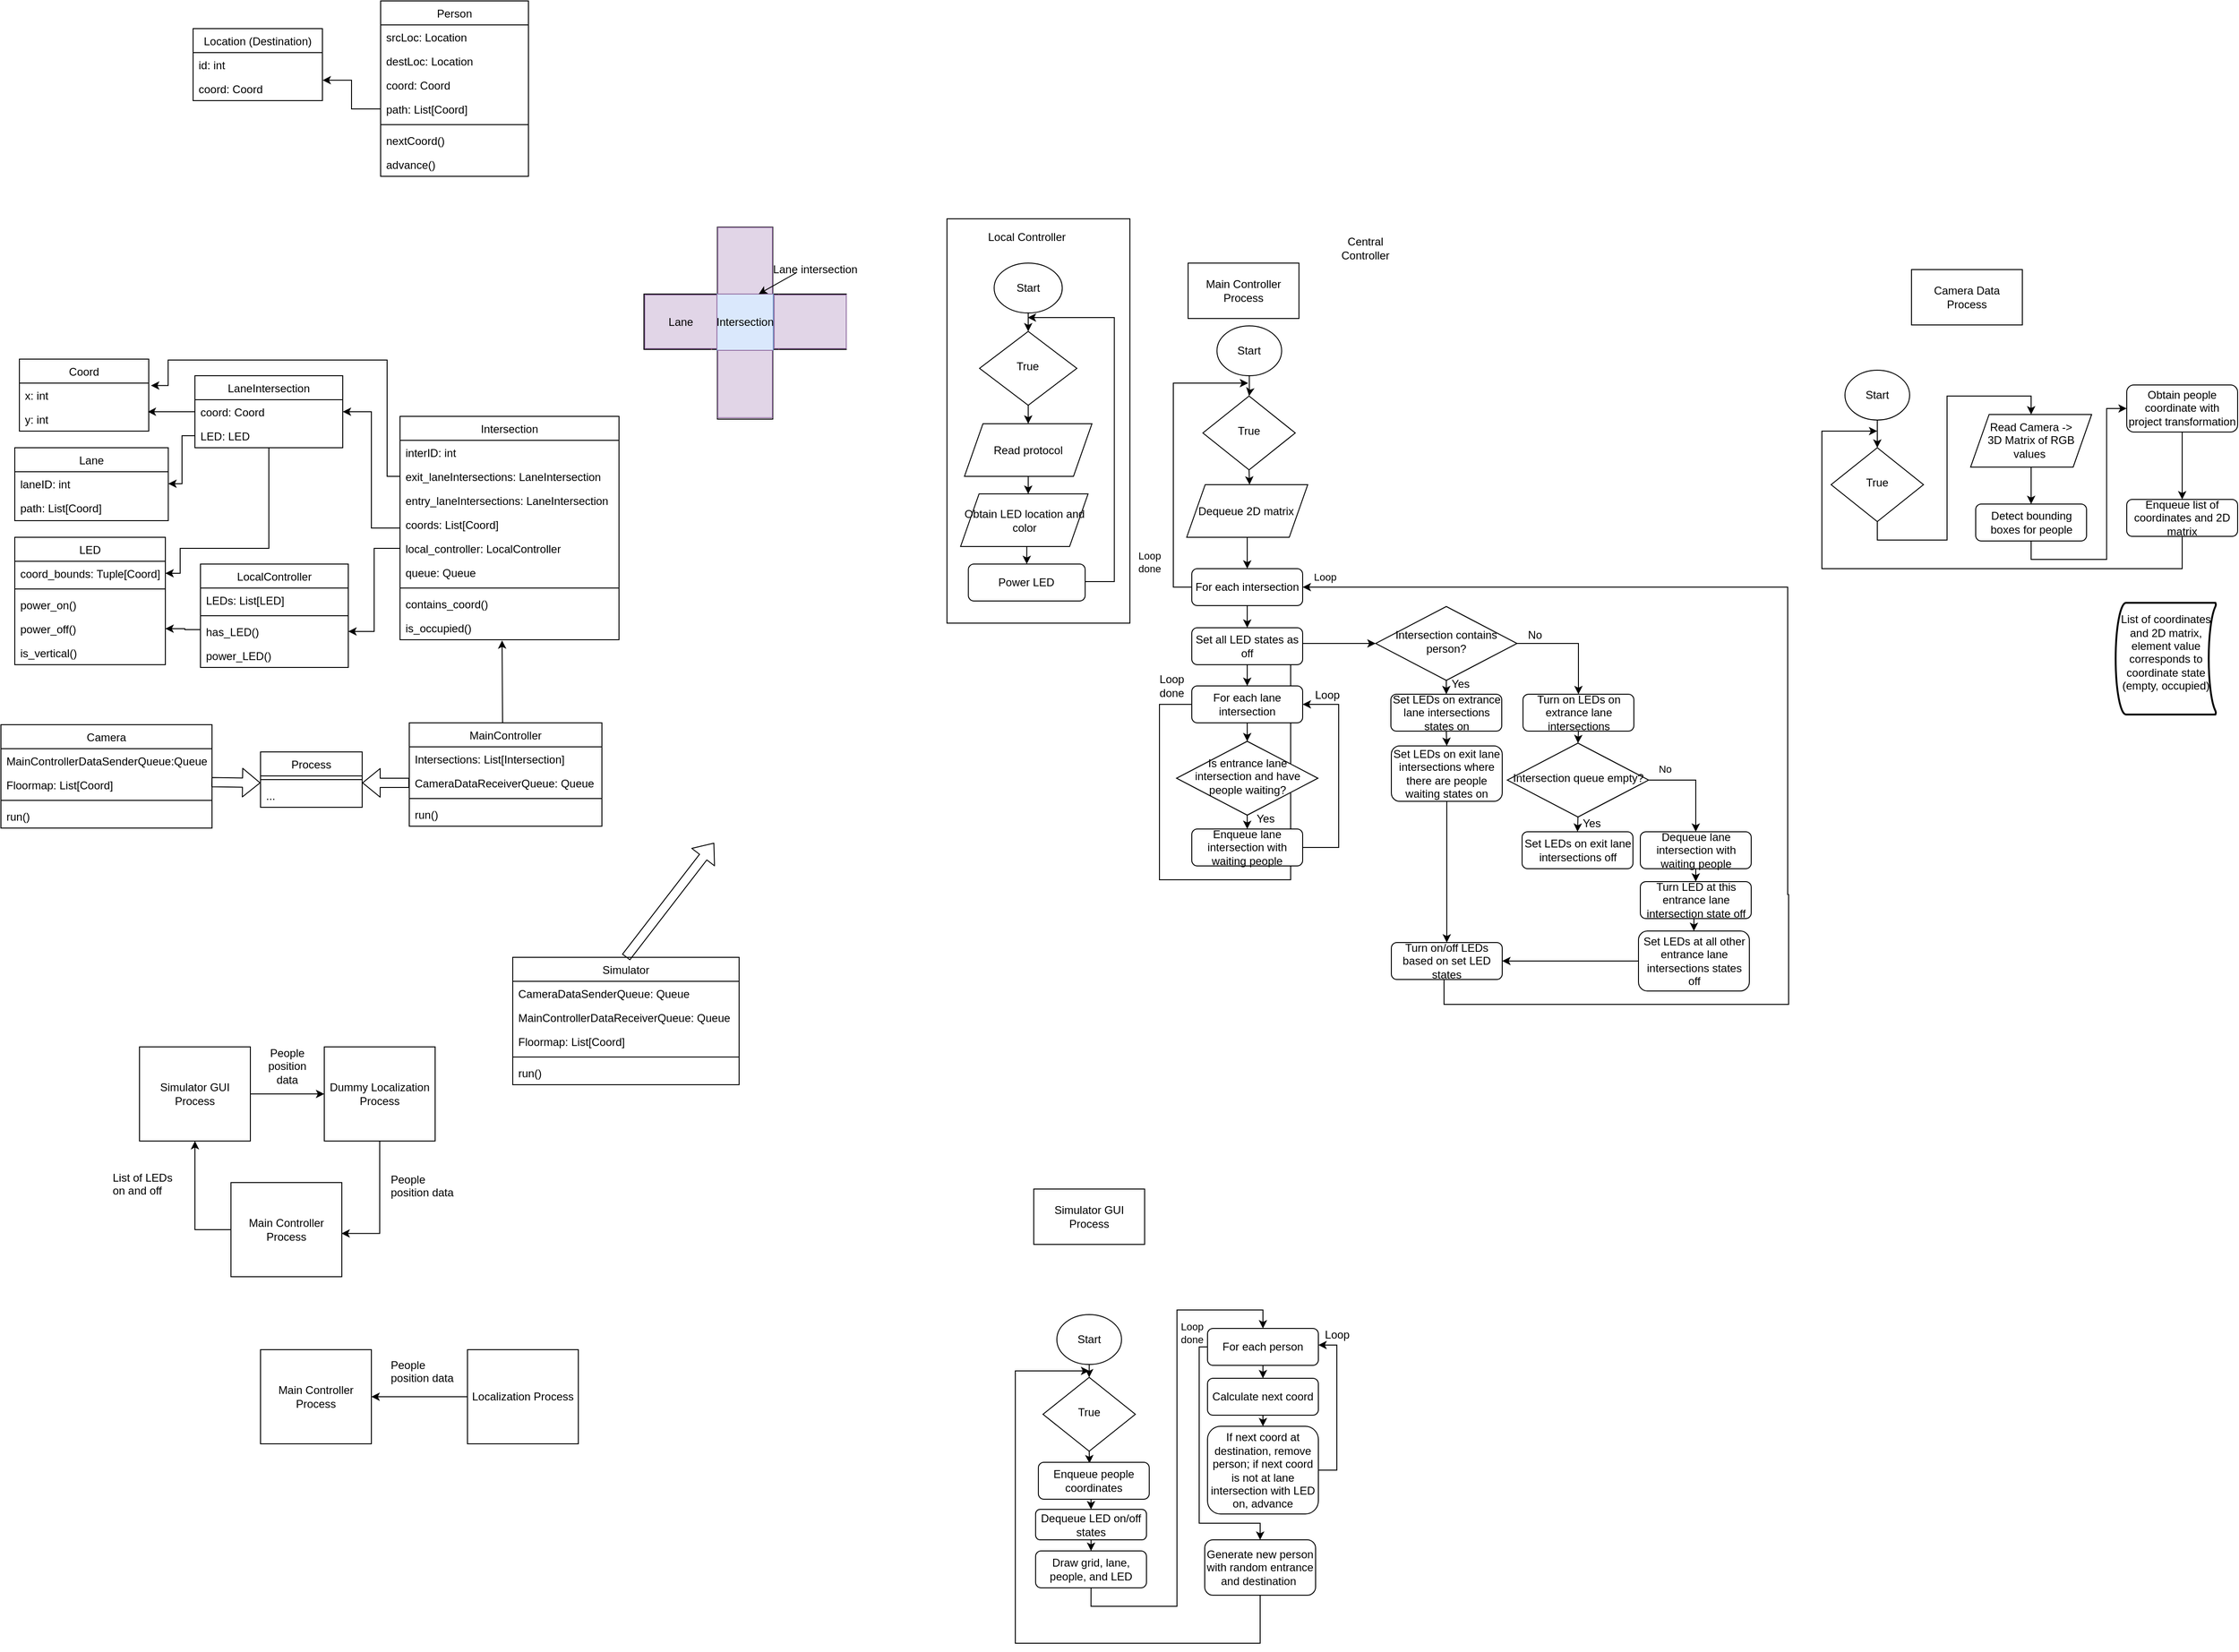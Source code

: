 <mxfile version="13.10.9" type="github">
  <diagram id="C5RBs43oDa-KdzZeNtuy" name="Page-1">
    <mxGraphModel dx="3381" dy="2065" grid="0" gridSize="1" guides="1" tooltips="1" connect="1" arrows="1" fold="1" page="1" pageScale="1" pageWidth="827" pageHeight="1169" math="0" shadow="0">
      <root>
        <mxCell id="WIyWlLk6GJQsqaUBKTNV-0" />
        <mxCell id="WIyWlLk6GJQsqaUBKTNV-1" parent="WIyWlLk6GJQsqaUBKTNV-0" />
        <mxCell id="arrxK9u_b5UNdcoeQI_R-44" style="edgeStyle=orthogonalEdgeStyle;rounded=0;orthogonalLoop=1;jettySize=auto;html=1;exitX=0.5;exitY=1;exitDx=0;exitDy=0;entryX=0.5;entryY=0;entryDx=0;entryDy=0;" parent="WIyWlLk6GJQsqaUBKTNV-1" source="WIyWlLk6GJQsqaUBKTNV-6" target="arrxK9u_b5UNdcoeQI_R-12" edge="1">
          <mxGeometry relative="1" as="geometry" />
        </mxCell>
        <mxCell id="WIyWlLk6GJQsqaUBKTNV-6" value="True" style="rhombus;whiteSpace=wrap;html=1;shadow=0;fontFamily=Helvetica;fontSize=12;align=center;strokeWidth=1;spacing=6;spacingTop=-4;" parent="WIyWlLk6GJQsqaUBKTNV-1" vertex="1">
          <mxGeometry x="1132" y="253.97" width="100" height="80" as="geometry" />
        </mxCell>
        <mxCell id="arrxK9u_b5UNdcoeQI_R-56" style="edgeStyle=orthogonalEdgeStyle;rounded=0;orthogonalLoop=1;jettySize=auto;html=1;exitX=0.5;exitY=1;exitDx=0;exitDy=0;entryX=0;entryY=0.5;entryDx=0;entryDy=0;" parent="WIyWlLk6GJQsqaUBKTNV-1" source="arrxK9u_b5UNdcoeQI_R-1" target="Kb7l_ePSBx4M9OJZE0mj-5" edge="1">
          <mxGeometry relative="1" as="geometry">
            <mxPoint x="1348.5" y="400.97" as="targetPoint" />
          </mxGeometry>
        </mxCell>
        <mxCell id="arrxK9u_b5UNdcoeQI_R-1" value="Detect bounding boxes for people" style="rounded=1;whiteSpace=wrap;html=1;fontSize=12;glass=0;strokeWidth=1;shadow=0;" parent="WIyWlLk6GJQsqaUBKTNV-1" vertex="1">
          <mxGeometry x="1288.5" y="314.97" width="120" height="40" as="geometry" />
        </mxCell>
        <mxCell id="arrxK9u_b5UNdcoeQI_R-19" style="edgeStyle=orthogonalEdgeStyle;rounded=0;orthogonalLoop=1;jettySize=auto;html=1;exitX=0.5;exitY=1;exitDx=0;exitDy=0;entryX=0.5;entryY=0;entryDx=0;entryDy=0;" parent="WIyWlLk6GJQsqaUBKTNV-1" source="arrxK9u_b5UNdcoeQI_R-8" target="WIyWlLk6GJQsqaUBKTNV-6" edge="1">
          <mxGeometry relative="1" as="geometry" />
        </mxCell>
        <mxCell id="arrxK9u_b5UNdcoeQI_R-8" value="Start" style="ellipse;whiteSpace=wrap;html=1;" parent="WIyWlLk6GJQsqaUBKTNV-1" vertex="1">
          <mxGeometry x="1147" y="169.97" width="70" height="54" as="geometry" />
        </mxCell>
        <mxCell id="arrxK9u_b5UNdcoeQI_R-45" style="edgeStyle=orthogonalEdgeStyle;rounded=0;orthogonalLoop=1;jettySize=auto;html=1;exitX=0.5;exitY=1;exitDx=0;exitDy=0;entryX=0.5;entryY=0;entryDx=0;entryDy=0;" parent="WIyWlLk6GJQsqaUBKTNV-1" source="arrxK9u_b5UNdcoeQI_R-12" target="arrxK9u_b5UNdcoeQI_R-1" edge="1">
          <mxGeometry relative="1" as="geometry" />
        </mxCell>
        <mxCell id="arrxK9u_b5UNdcoeQI_R-12" value="&lt;span&gt;Read Camera -&amp;gt; &lt;br&gt;3D Matrix of RGB values&amp;nbsp;&lt;/span&gt;" style="shape=parallelogram;perimeter=parallelogramPerimeter;whiteSpace=wrap;html=1;fixedSize=1;" parent="WIyWlLk6GJQsqaUBKTNV-1" vertex="1">
          <mxGeometry x="1283" y="217.97" width="131" height="57" as="geometry" />
        </mxCell>
        <mxCell id="arrxK9u_b5UNdcoeQI_R-88" style="edgeStyle=orthogonalEdgeStyle;rounded=0;orthogonalLoop=1;jettySize=auto;html=1;exitX=0.5;exitY=1;exitDx=0;exitDy=0;entryX=0.519;entryY=-0.001;entryDx=0;entryDy=0;entryPerimeter=0;" parent="WIyWlLk6GJQsqaUBKTNV-1" source="arrxK9u_b5UNdcoeQI_R-41" target="arrxK9u_b5UNdcoeQI_R-53" edge="1">
          <mxGeometry relative="1" as="geometry" />
        </mxCell>
        <mxCell id="arrxK9u_b5UNdcoeQI_R-41" value="True" style="rhombus;whiteSpace=wrap;html=1;shadow=0;fontFamily=Helvetica;fontSize=12;align=center;strokeWidth=1;spacing=6;spacingTop=-4;" parent="WIyWlLk6GJQsqaUBKTNV-1" vertex="1">
          <mxGeometry x="452" y="198" width="100" height="80" as="geometry" />
        </mxCell>
        <mxCell id="arrxK9u_b5UNdcoeQI_R-85" value="" style="edgeStyle=orthogonalEdgeStyle;rounded=0;orthogonalLoop=1;jettySize=auto;html=1;entryX=0.5;entryY=0;entryDx=0;entryDy=0;" parent="WIyWlLk6GJQsqaUBKTNV-1" source="arrxK9u_b5UNdcoeQI_R-42" target="arrxK9u_b5UNdcoeQI_R-41" edge="1">
          <mxGeometry relative="1" as="geometry" />
        </mxCell>
        <mxCell id="arrxK9u_b5UNdcoeQI_R-42" value="Start" style="ellipse;whiteSpace=wrap;html=1;" parent="WIyWlLk6GJQsqaUBKTNV-1" vertex="1">
          <mxGeometry x="467.25" y="122" width="70" height="54" as="geometry" />
        </mxCell>
        <mxCell id="arrxK9u_b5UNdcoeQI_R-89" style="edgeStyle=orthogonalEdgeStyle;rounded=0;orthogonalLoop=1;jettySize=auto;html=1;exitX=0.5;exitY=1;exitDx=0;exitDy=0;entryX=0.5;entryY=0;entryDx=0;entryDy=0;" parent="WIyWlLk6GJQsqaUBKTNV-1" source="arrxK9u_b5UNdcoeQI_R-53" target="2-CDazUtKi0lOGPMeV0E-5" edge="1">
          <mxGeometry relative="1" as="geometry">
            <mxPoint x="503.0" y="384.0" as="targetPoint" />
          </mxGeometry>
        </mxCell>
        <mxCell id="arrxK9u_b5UNdcoeQI_R-53" value="Dequeue 2D matrix&amp;nbsp;" style="shape=parallelogram;perimeter=parallelogramPerimeter;whiteSpace=wrap;html=1;fixedSize=1;" parent="WIyWlLk6GJQsqaUBKTNV-1" vertex="1">
          <mxGeometry x="434.5" y="294" width="131" height="57" as="geometry" />
        </mxCell>
        <mxCell id="2-CDazUtKi0lOGPMeV0E-2" value="" style="edgeStyle=orthogonalEdgeStyle;rounded=0;orthogonalLoop=1;jettySize=auto;html=1;exitX=0.5;exitY=1;exitDx=0;exitDy=0;" parent="WIyWlLk6GJQsqaUBKTNV-1" source="Kb7l_ePSBx4M9OJZE0mj-5" target="2-CDazUtKi0lOGPMeV0E-1" edge="1">
          <mxGeometry relative="1" as="geometry">
            <mxPoint x="1348.417" y="521.97" as="sourcePoint" />
          </mxGeometry>
        </mxCell>
        <mxCell id="Kb7l_ePSBx4M9OJZE0mj-8" style="edgeStyle=orthogonalEdgeStyle;rounded=0;orthogonalLoop=1;jettySize=auto;html=1;" edge="1" parent="WIyWlLk6GJQsqaUBKTNV-1" source="2-CDazUtKi0lOGPMeV0E-1">
          <mxGeometry relative="1" as="geometry">
            <mxPoint x="1182" y="235.97" as="targetPoint" />
            <Array as="points">
              <mxPoint x="1512" y="384.97" />
              <mxPoint x="1122" y="384.97" />
            </Array>
          </mxGeometry>
        </mxCell>
        <mxCell id="2-CDazUtKi0lOGPMeV0E-1" value="Enqueue list of coordinates and 2D matrix" style="rounded=1;whiteSpace=wrap;html=1;fontSize=12;glass=0;strokeWidth=1;shadow=0;" parent="WIyWlLk6GJQsqaUBKTNV-1" vertex="1">
          <mxGeometry x="1452" y="309.97" width="120" height="40" as="geometry" />
        </mxCell>
        <mxCell id="2-CDazUtKi0lOGPMeV0E-36" value="" style="edgeStyle=orthogonalEdgeStyle;rounded=0;orthogonalLoop=1;jettySize=auto;html=1;" parent="WIyWlLk6GJQsqaUBKTNV-1" source="2-CDazUtKi0lOGPMeV0E-5" target="2-CDazUtKi0lOGPMeV0E-29" edge="1">
          <mxGeometry relative="1" as="geometry" />
        </mxCell>
        <mxCell id="2-CDazUtKi0lOGPMeV0E-70" style="edgeStyle=orthogonalEdgeStyle;rounded=0;orthogonalLoop=1;jettySize=auto;html=1;exitX=0;exitY=0.5;exitDx=0;exitDy=0;" parent="WIyWlLk6GJQsqaUBKTNV-1" source="2-CDazUtKi0lOGPMeV0E-5" edge="1">
          <mxGeometry relative="1" as="geometry">
            <mxPoint x="501" y="184" as="targetPoint" />
            <Array as="points">
              <mxPoint x="420" y="405" />
              <mxPoint x="420" y="184" />
            </Array>
          </mxGeometry>
        </mxCell>
        <mxCell id="2-CDazUtKi0lOGPMeV0E-71" value="Loop&lt;br&gt;done" style="edgeLabel;html=1;align=center;verticalAlign=middle;resizable=0;points=[];" parent="2-CDazUtKi0lOGPMeV0E-70" vertex="1" connectable="0">
          <mxGeometry x="-0.878" y="-11" relative="1" as="geometry">
            <mxPoint x="-27" y="-16" as="offset" />
          </mxGeometry>
        </mxCell>
        <mxCell id="2-CDazUtKi0lOGPMeV0E-5" value="For each intersection" style="rounded=1;whiteSpace=wrap;html=1;fontSize=12;glass=0;strokeWidth=1;shadow=0;" parent="WIyWlLk6GJQsqaUBKTNV-1" vertex="1">
          <mxGeometry x="440" y="385" width="120" height="40" as="geometry" />
        </mxCell>
        <mxCell id="2-CDazUtKi0lOGPMeV0E-39" value="" style="edgeStyle=orthogonalEdgeStyle;rounded=0;orthogonalLoop=1;jettySize=auto;html=1;entryX=0.5;entryY=0;entryDx=0;entryDy=0;" parent="WIyWlLk6GJQsqaUBKTNV-1" source="2-CDazUtKi0lOGPMeV0E-6" target="2-CDazUtKi0lOGPMeV0E-7" edge="1">
          <mxGeometry relative="1" as="geometry" />
        </mxCell>
        <mxCell id="2-CDazUtKi0lOGPMeV0E-42" style="edgeStyle=orthogonalEdgeStyle;rounded=0;orthogonalLoop=1;jettySize=auto;html=1;entryX=0;entryY=0.5;entryDx=0;entryDy=0;" parent="WIyWlLk6GJQsqaUBKTNV-1" source="2-CDazUtKi0lOGPMeV0E-6" target="2-CDazUtKi0lOGPMeV0E-11" edge="1">
          <mxGeometry relative="1" as="geometry">
            <mxPoint x="501" y="722" as="targetPoint" />
            <Array as="points">
              <mxPoint x="405" y="532" />
              <mxPoint x="405" y="722" />
              <mxPoint x="547" y="722" />
              <mxPoint x="547" y="466" />
            </Array>
          </mxGeometry>
        </mxCell>
        <mxCell id="2-CDazUtKi0lOGPMeV0E-6" value="For each lane intersection" style="rounded=1;whiteSpace=wrap;html=1;fontSize=12;glass=0;strokeWidth=1;shadow=0;" parent="WIyWlLk6GJQsqaUBKTNV-1" vertex="1">
          <mxGeometry x="440" y="512" width="120" height="40" as="geometry" />
        </mxCell>
        <mxCell id="2-CDazUtKi0lOGPMeV0E-41" style="edgeStyle=orthogonalEdgeStyle;rounded=0;orthogonalLoop=1;jettySize=auto;html=1;exitX=0.5;exitY=1;exitDx=0;exitDy=0;entryX=0.5;entryY=0;entryDx=0;entryDy=0;" parent="WIyWlLk6GJQsqaUBKTNV-1" source="2-CDazUtKi0lOGPMeV0E-7" target="2-CDazUtKi0lOGPMeV0E-8" edge="1">
          <mxGeometry relative="1" as="geometry" />
        </mxCell>
        <mxCell id="2-CDazUtKi0lOGPMeV0E-7" value="Is entrance lane intersection and have people waiting?" style="rhombus;whiteSpace=wrap;html=1;shadow=0;fontFamily=Helvetica;fontSize=12;align=center;strokeWidth=1;spacing=6;spacingTop=-4;" parent="WIyWlLk6GJQsqaUBKTNV-1" vertex="1">
          <mxGeometry x="423.5" y="572" width="153" height="80" as="geometry" />
        </mxCell>
        <mxCell id="2-CDazUtKi0lOGPMeV0E-9" style="edgeStyle=orthogonalEdgeStyle;rounded=0;orthogonalLoop=1;jettySize=auto;html=1;entryX=1;entryY=0.5;entryDx=0;entryDy=0;exitX=1;exitY=0.5;exitDx=0;exitDy=0;" parent="WIyWlLk6GJQsqaUBKTNV-1" source="2-CDazUtKi0lOGPMeV0E-8" target="2-CDazUtKi0lOGPMeV0E-6" edge="1">
          <mxGeometry relative="1" as="geometry">
            <Array as="points">
              <mxPoint x="599" y="687" />
              <mxPoint x="599" y="532" />
            </Array>
          </mxGeometry>
        </mxCell>
        <mxCell id="2-CDazUtKi0lOGPMeV0E-8" value="Enqueue lane intersection with waiting people" style="rounded=1;whiteSpace=wrap;html=1;fontSize=12;glass=0;strokeWidth=1;shadow=0;" parent="WIyWlLk6GJQsqaUBKTNV-1" vertex="1">
          <mxGeometry x="440" y="667" width="120" height="40" as="geometry" />
        </mxCell>
        <mxCell id="2-CDazUtKi0lOGPMeV0E-46" style="edgeStyle=orthogonalEdgeStyle;rounded=0;orthogonalLoop=1;jettySize=auto;html=1;exitX=0.5;exitY=1;exitDx=0;exitDy=0;entryX=0.5;entryY=0;entryDx=0;entryDy=0;" parent="WIyWlLk6GJQsqaUBKTNV-1" source="2-CDazUtKi0lOGPMeV0E-11" target="2-CDazUtKi0lOGPMeV0E-27" edge="1">
          <mxGeometry relative="1" as="geometry" />
        </mxCell>
        <mxCell id="2-CDazUtKi0lOGPMeV0E-51" style="edgeStyle=orthogonalEdgeStyle;rounded=0;orthogonalLoop=1;jettySize=auto;html=1;exitX=1;exitY=0.5;exitDx=0;exitDy=0;" parent="WIyWlLk6GJQsqaUBKTNV-1" source="2-CDazUtKi0lOGPMeV0E-11" target="2-CDazUtKi0lOGPMeV0E-30" edge="1">
          <mxGeometry relative="1" as="geometry" />
        </mxCell>
        <mxCell id="2-CDazUtKi0lOGPMeV0E-11" value="Intersection contains person?" style="rhombus;whiteSpace=wrap;html=1;shadow=0;fontFamily=Helvetica;fontSize=12;align=center;strokeWidth=1;spacing=6;spacingTop=-4;" parent="WIyWlLk6GJQsqaUBKTNV-1" vertex="1">
          <mxGeometry x="639" y="426" width="153" height="80" as="geometry" />
        </mxCell>
        <mxCell id="2-CDazUtKi0lOGPMeV0E-26" value="" style="group" parent="WIyWlLk6GJQsqaUBKTNV-1" vertex="1" connectable="0">
          <mxGeometry x="-153" y="15" width="236" height="208" as="geometry" />
        </mxCell>
        <mxCell id="2-CDazUtKi0lOGPMeV0E-12" value="" style="rounded=0;whiteSpace=wrap;html=1;" parent="2-CDazUtKi0lOGPMeV0E-26" vertex="1">
          <mxGeometry y="72.5" width="219" height="60" as="geometry" />
        </mxCell>
        <mxCell id="2-CDazUtKi0lOGPMeV0E-13" value="" style="rounded=0;whiteSpace=wrap;html=1;rotation=-90;" parent="2-CDazUtKi0lOGPMeV0E-26" vertex="1">
          <mxGeometry x="5.5" y="74" width="208" height="60" as="geometry" />
        </mxCell>
        <mxCell id="2-CDazUtKi0lOGPMeV0E-14" value="Intersection" style="whiteSpace=wrap;html=1;aspect=fixed;fillColor=#dae8fc;strokeColor=#6c8ebf;" parent="2-CDazUtKi0lOGPMeV0E-26" vertex="1">
          <mxGeometry x="79" y="72.5" width="61" height="61" as="geometry" />
        </mxCell>
        <mxCell id="2-CDazUtKi0lOGPMeV0E-15" value="" style="endArrow=none;html=1;exitX=0.667;exitY=0.998;exitDx=0;exitDy=0;entryX=0.667;entryY=0.003;entryDx=0;entryDy=0;entryPerimeter=0;exitPerimeter=0;fillColor=#f8cecc;strokeColor=#b85450;" parent="2-CDazUtKi0lOGPMeV0E-26" source="2-CDazUtKi0lOGPMeV0E-12" target="2-CDazUtKi0lOGPMeV0E-12" edge="1">
          <mxGeometry width="50" height="50" relative="1" as="geometry">
            <mxPoint x="275" y="105.5" as="sourcePoint" />
            <mxPoint x="325" y="55.5" as="targetPoint" />
          </mxGeometry>
        </mxCell>
        <mxCell id="2-CDazUtKi0lOGPMeV0E-16" value="" style="endArrow=none;html=1;exitX=0.334;exitY=1.005;exitDx=0;exitDy=0;entryX=0.336;entryY=0.01;entryDx=0;entryDy=0;entryPerimeter=0;exitPerimeter=0;fillColor=#f8cecc;strokeColor=#b85450;" parent="2-CDazUtKi0lOGPMeV0E-26" source="2-CDazUtKi0lOGPMeV0E-12" target="2-CDazUtKi0lOGPMeV0E-12" edge="1">
          <mxGeometry width="50" height="50" relative="1" as="geometry">
            <mxPoint x="72.004" y="132.62" as="sourcePoint" />
            <mxPoint x="72.88" y="72.38" as="targetPoint" />
          </mxGeometry>
        </mxCell>
        <mxCell id="2-CDazUtKi0lOGPMeV0E-18" value="" style="endArrow=none;html=1;exitX=0.361;exitY=0.987;exitDx=0;exitDy=0;entryX=0.361;entryY=0.004;entryDx=0;entryDy=0;entryPerimeter=0;exitPerimeter=0;fillColor=#f8cecc;strokeColor=#b85450;" parent="2-CDazUtKi0lOGPMeV0E-26" edge="1">
          <mxGeometry width="50" height="50" relative="1" as="geometry">
            <mxPoint x="138.99" y="66.501" as="sourcePoint" />
            <mxPoint x="80.01" y="66.501" as="targetPoint" />
          </mxGeometry>
        </mxCell>
        <mxCell id="2-CDazUtKi0lOGPMeV0E-20" value="Lane intersection" style="text;html=1;align=center;verticalAlign=middle;resizable=0;points=[];autosize=1;" parent="2-CDazUtKi0lOGPMeV0E-26" vertex="1">
          <mxGeometry x="134" y="36.5" width="102" height="19" as="geometry" />
        </mxCell>
        <mxCell id="2-CDazUtKi0lOGPMeV0E-21" value="" style="rounded=0;whiteSpace=wrap;html=1;fillColor=#e1d5e7;strokeColor=#9673a6;" parent="2-CDazUtKi0lOGPMeV0E-26" vertex="1">
          <mxGeometry x="80" y="0.5" width="59" height="72" as="geometry" />
        </mxCell>
        <mxCell id="2-CDazUtKi0lOGPMeV0E-19" value="" style="endArrow=classic;html=1;entryX=0.75;entryY=1;entryDx=0;entryDy=0;" parent="2-CDazUtKi0lOGPMeV0E-26" target="2-CDazUtKi0lOGPMeV0E-21" edge="1">
          <mxGeometry width="50" height="50" relative="1" as="geometry">
            <mxPoint x="165" y="49.5" as="sourcePoint" />
            <mxPoint x="124" y="65.5" as="targetPoint" />
          </mxGeometry>
        </mxCell>
        <mxCell id="2-CDazUtKi0lOGPMeV0E-22" value="" style="rounded=0;whiteSpace=wrap;html=1;fillColor=#e1d5e7;strokeColor=#9673a6;" parent="2-CDazUtKi0lOGPMeV0E-26" vertex="1">
          <mxGeometry x="80" y="133.5" width="59" height="73" as="geometry" />
        </mxCell>
        <mxCell id="2-CDazUtKi0lOGPMeV0E-24" value="Lane" style="rounded=0;whiteSpace=wrap;html=1;fillColor=#e1d5e7;strokeColor=#9673a6;" parent="2-CDazUtKi0lOGPMeV0E-26" vertex="1">
          <mxGeometry x="1" y="73.5" width="78" height="58" as="geometry" />
        </mxCell>
        <mxCell id="2-CDazUtKi0lOGPMeV0E-25" value="" style="rounded=0;whiteSpace=wrap;html=1;fillColor=#e1d5e7;strokeColor=#9673a6;" parent="2-CDazUtKi0lOGPMeV0E-26" vertex="1">
          <mxGeometry x="141" y="73.5" width="78" height="58" as="geometry" />
        </mxCell>
        <mxCell id="2-CDazUtKi0lOGPMeV0E-47" style="edgeStyle=orthogonalEdgeStyle;rounded=0;orthogonalLoop=1;jettySize=auto;html=1;exitX=0.5;exitY=1;exitDx=0;exitDy=0;entryX=0.5;entryY=0;entryDx=0;entryDy=0;" parent="WIyWlLk6GJQsqaUBKTNV-1" source="2-CDazUtKi0lOGPMeV0E-27" target="2-CDazUtKi0lOGPMeV0E-28" edge="1">
          <mxGeometry relative="1" as="geometry" />
        </mxCell>
        <mxCell id="2-CDazUtKi0lOGPMeV0E-27" value="Set LEDs on extrance lane intersections states on" style="rounded=1;whiteSpace=wrap;html=1;fontSize=12;glass=0;strokeWidth=1;shadow=0;" parent="WIyWlLk6GJQsqaUBKTNV-1" vertex="1">
          <mxGeometry x="655.5" y="521" width="120" height="40" as="geometry" />
        </mxCell>
        <mxCell id="2-CDazUtKi0lOGPMeV0E-64" style="edgeStyle=orthogonalEdgeStyle;rounded=0;orthogonalLoop=1;jettySize=auto;html=1;entryX=0.5;entryY=0;entryDx=0;entryDy=0;" parent="WIyWlLk6GJQsqaUBKTNV-1" source="2-CDazUtKi0lOGPMeV0E-28" target="2-CDazUtKi0lOGPMeV0E-63" edge="1">
          <mxGeometry relative="1" as="geometry" />
        </mxCell>
        <mxCell id="2-CDazUtKi0lOGPMeV0E-28" value="Set LEDs on exit lane intersections where there are people waiting states on" style="rounded=1;whiteSpace=wrap;html=1;fontSize=12;glass=0;strokeWidth=1;shadow=0;" parent="WIyWlLk6GJQsqaUBKTNV-1" vertex="1">
          <mxGeometry x="656" y="577" width="120" height="60" as="geometry" />
        </mxCell>
        <mxCell id="2-CDazUtKi0lOGPMeV0E-38" value="" style="edgeStyle=orthogonalEdgeStyle;rounded=0;orthogonalLoop=1;jettySize=auto;html=1;entryX=0.5;entryY=0;entryDx=0;entryDy=0;" parent="WIyWlLk6GJQsqaUBKTNV-1" source="2-CDazUtKi0lOGPMeV0E-29" target="2-CDazUtKi0lOGPMeV0E-6" edge="1">
          <mxGeometry relative="1" as="geometry" />
        </mxCell>
        <mxCell id="2-CDazUtKi0lOGPMeV0E-29" value="Set all LED states as off" style="rounded=1;whiteSpace=wrap;html=1;fontSize=12;glass=0;strokeWidth=1;shadow=0;" parent="WIyWlLk6GJQsqaUBKTNV-1" vertex="1">
          <mxGeometry x="440" y="449" width="120" height="40" as="geometry" />
        </mxCell>
        <mxCell id="2-CDazUtKi0lOGPMeV0E-53" style="edgeStyle=orthogonalEdgeStyle;rounded=0;orthogonalLoop=1;jettySize=auto;html=1;exitX=0.5;exitY=1;exitDx=0;exitDy=0;entryX=0.5;entryY=0;entryDx=0;entryDy=0;" parent="WIyWlLk6GJQsqaUBKTNV-1" source="2-CDazUtKi0lOGPMeV0E-30" target="2-CDazUtKi0lOGPMeV0E-31" edge="1">
          <mxGeometry relative="1" as="geometry" />
        </mxCell>
        <mxCell id="2-CDazUtKi0lOGPMeV0E-30" value="Turn on LEDs on extrance lane intersections" style="rounded=1;whiteSpace=wrap;html=1;fontSize=12;glass=0;strokeWidth=1;shadow=0;" parent="WIyWlLk6GJQsqaUBKTNV-1" vertex="1">
          <mxGeometry x="798.5" y="521" width="120" height="40" as="geometry" />
        </mxCell>
        <mxCell id="2-CDazUtKi0lOGPMeV0E-54" style="edgeStyle=orthogonalEdgeStyle;rounded=0;orthogonalLoop=1;jettySize=auto;html=1;exitX=0.5;exitY=1;exitDx=0;exitDy=0;entryX=0.5;entryY=0;entryDx=0;entryDy=0;" parent="WIyWlLk6GJQsqaUBKTNV-1" source="2-CDazUtKi0lOGPMeV0E-31" target="2-CDazUtKi0lOGPMeV0E-32" edge="1">
          <mxGeometry relative="1" as="geometry" />
        </mxCell>
        <mxCell id="2-CDazUtKi0lOGPMeV0E-58" style="edgeStyle=orthogonalEdgeStyle;rounded=0;orthogonalLoop=1;jettySize=auto;html=1;exitX=1;exitY=0.5;exitDx=0;exitDy=0;entryX=0.5;entryY=0;entryDx=0;entryDy=0;" parent="WIyWlLk6GJQsqaUBKTNV-1" source="2-CDazUtKi0lOGPMeV0E-31" target="2-CDazUtKi0lOGPMeV0E-33" edge="1">
          <mxGeometry relative="1" as="geometry" />
        </mxCell>
        <mxCell id="2-CDazUtKi0lOGPMeV0E-59" value="No" style="edgeLabel;html=1;align=center;verticalAlign=middle;resizable=0;points=[];" parent="2-CDazUtKi0lOGPMeV0E-58" vertex="1" connectable="0">
          <mxGeometry x="-0.669" y="2" relative="1" as="geometry">
            <mxPoint y="-10" as="offset" />
          </mxGeometry>
        </mxCell>
        <mxCell id="2-CDazUtKi0lOGPMeV0E-31" value="Intersection queue empty?" style="rhombus;whiteSpace=wrap;html=1;shadow=0;fontFamily=Helvetica;fontSize=12;align=center;strokeWidth=1;spacing=6;spacingTop=-4;" parent="WIyWlLk6GJQsqaUBKTNV-1" vertex="1">
          <mxGeometry x="781.5" y="574" width="153" height="80" as="geometry" />
        </mxCell>
        <mxCell id="2-CDazUtKi0lOGPMeV0E-32" value="Set LEDs on exit lane intersections off" style="rounded=1;whiteSpace=wrap;html=1;fontSize=12;glass=0;strokeWidth=1;shadow=0;" parent="WIyWlLk6GJQsqaUBKTNV-1" vertex="1">
          <mxGeometry x="797.5" y="670" width="120" height="40" as="geometry" />
        </mxCell>
        <mxCell id="2-CDazUtKi0lOGPMeV0E-60" style="edgeStyle=orthogonalEdgeStyle;rounded=0;orthogonalLoop=1;jettySize=auto;html=1;exitX=0.5;exitY=1;exitDx=0;exitDy=0;entryX=0.5;entryY=0;entryDx=0;entryDy=0;" parent="WIyWlLk6GJQsqaUBKTNV-1" source="2-CDazUtKi0lOGPMeV0E-33" target="2-CDazUtKi0lOGPMeV0E-34" edge="1">
          <mxGeometry relative="1" as="geometry" />
        </mxCell>
        <mxCell id="2-CDazUtKi0lOGPMeV0E-33" value="Dequeue lane intersection with waiting people" style="rounded=1;whiteSpace=wrap;html=1;fontSize=12;glass=0;strokeWidth=1;shadow=0;" parent="WIyWlLk6GJQsqaUBKTNV-1" vertex="1">
          <mxGeometry x="925.5" y="670" width="120" height="40" as="geometry" />
        </mxCell>
        <mxCell id="2-CDazUtKi0lOGPMeV0E-61" style="edgeStyle=orthogonalEdgeStyle;rounded=0;orthogonalLoop=1;jettySize=auto;html=1;exitX=0.5;exitY=1;exitDx=0;exitDy=0;entryX=0.5;entryY=0;entryDx=0;entryDy=0;" parent="WIyWlLk6GJQsqaUBKTNV-1" source="2-CDazUtKi0lOGPMeV0E-34" target="2-CDazUtKi0lOGPMeV0E-35" edge="1">
          <mxGeometry relative="1" as="geometry" />
        </mxCell>
        <mxCell id="2-CDazUtKi0lOGPMeV0E-34" value="Turn LED at this entrance lane intersection state off" style="rounded=1;whiteSpace=wrap;html=1;fontSize=12;glass=0;strokeWidth=1;shadow=0;" parent="WIyWlLk6GJQsqaUBKTNV-1" vertex="1">
          <mxGeometry x="925.5" y="724" width="120" height="40" as="geometry" />
        </mxCell>
        <mxCell id="2-CDazUtKi0lOGPMeV0E-65" style="edgeStyle=orthogonalEdgeStyle;rounded=0;orthogonalLoop=1;jettySize=auto;html=1;exitX=0;exitY=0.5;exitDx=0;exitDy=0;entryX=1;entryY=0.5;entryDx=0;entryDy=0;" parent="WIyWlLk6GJQsqaUBKTNV-1" source="2-CDazUtKi0lOGPMeV0E-35" target="2-CDazUtKi0lOGPMeV0E-63" edge="1">
          <mxGeometry relative="1" as="geometry" />
        </mxCell>
        <mxCell id="2-CDazUtKi0lOGPMeV0E-35" value="Set LEDs at all other entrance lane intersections states off" style="rounded=1;whiteSpace=wrap;html=1;fontSize=12;glass=0;strokeWidth=1;shadow=0;" parent="WIyWlLk6GJQsqaUBKTNV-1" vertex="1">
          <mxGeometry x="923.5" y="777.5" width="120" height="65" as="geometry" />
        </mxCell>
        <mxCell id="2-CDazUtKi0lOGPMeV0E-43" value="Loop&amp;nbsp;" style="text;html=1;align=center;verticalAlign=middle;resizable=0;points=[];autosize=1;" parent="WIyWlLk6GJQsqaUBKTNV-1" vertex="1">
          <mxGeometry x="567" y="513" width="41" height="18" as="geometry" />
        </mxCell>
        <mxCell id="2-CDazUtKi0lOGPMeV0E-44" value="Loop &lt;br&gt;done" style="text;html=1;align=center;verticalAlign=middle;resizable=0;points=[];autosize=1;" parent="WIyWlLk6GJQsqaUBKTNV-1" vertex="1">
          <mxGeometry x="399" y="496" width="38" height="32" as="geometry" />
        </mxCell>
        <mxCell id="2-CDazUtKi0lOGPMeV0E-49" value="Yes" style="text;html=1;strokeColor=none;fillColor=none;align=center;verticalAlign=middle;whiteSpace=wrap;rounded=0;" parent="WIyWlLk6GJQsqaUBKTNV-1" vertex="1">
          <mxGeometry x="710.75" y="500" width="40" height="20" as="geometry" />
        </mxCell>
        <mxCell id="2-CDazUtKi0lOGPMeV0E-50" value="Yes" style="text;html=1;strokeColor=none;fillColor=none;align=center;verticalAlign=middle;whiteSpace=wrap;rounded=0;" parent="WIyWlLk6GJQsqaUBKTNV-1" vertex="1">
          <mxGeometry x="500" y="646" width="40" height="20" as="geometry" />
        </mxCell>
        <mxCell id="2-CDazUtKi0lOGPMeV0E-52" value="No&lt;br&gt;" style="text;html=1;align=center;verticalAlign=middle;resizable=0;points=[];autosize=1;" parent="WIyWlLk6GJQsqaUBKTNV-1" vertex="1">
          <mxGeometry x="797.5" y="448" width="26" height="18" as="geometry" />
        </mxCell>
        <mxCell id="2-CDazUtKi0lOGPMeV0E-56" value="Yes" style="text;html=1;strokeColor=none;fillColor=none;align=center;verticalAlign=middle;whiteSpace=wrap;rounded=0;" parent="WIyWlLk6GJQsqaUBKTNV-1" vertex="1">
          <mxGeometry x="852.5" y="651" width="40" height="20" as="geometry" />
        </mxCell>
        <mxCell id="2-CDazUtKi0lOGPMeV0E-66" style="edgeStyle=orthogonalEdgeStyle;rounded=0;orthogonalLoop=1;jettySize=auto;html=1;entryX=1;entryY=0.5;entryDx=0;entryDy=0;exitX=0.5;exitY=1;exitDx=0;exitDy=0;" parent="WIyWlLk6GJQsqaUBKTNV-1" source="2-CDazUtKi0lOGPMeV0E-63" target="2-CDazUtKi0lOGPMeV0E-5" edge="1">
          <mxGeometry relative="1" as="geometry">
            <Array as="points">
              <mxPoint x="713" y="830" />
              <mxPoint x="713" y="857" />
              <mxPoint x="1086" y="857" />
              <mxPoint x="1086" y="738" />
              <mxPoint x="1085" y="738" />
              <mxPoint x="1085" y="405" />
            </Array>
          </mxGeometry>
        </mxCell>
        <mxCell id="2-CDazUtKi0lOGPMeV0E-68" value="Loop" style="edgeLabel;html=1;align=center;verticalAlign=middle;resizable=0;points=[];" parent="2-CDazUtKi0lOGPMeV0E-66" vertex="1" connectable="0">
          <mxGeometry x="0.967" y="-5" relative="1" as="geometry">
            <mxPoint x="0.92" y="-6" as="offset" />
          </mxGeometry>
        </mxCell>
        <mxCell id="2-CDazUtKi0lOGPMeV0E-63" value="Turn on/off LEDs based on set LED states" style="rounded=1;whiteSpace=wrap;html=1;fontSize=12;glass=0;strokeWidth=1;shadow=0;" parent="WIyWlLk6GJQsqaUBKTNV-1" vertex="1">
          <mxGeometry x="656" y="790" width="120" height="40" as="geometry" />
        </mxCell>
        <mxCell id="2-CDazUtKi0lOGPMeV0E-73" value="" style="group" parent="WIyWlLk6GJQsqaUBKTNV-1" vertex="1" connectable="0">
          <mxGeometry x="175" y="6" width="198" height="438" as="geometry" />
        </mxCell>
        <mxCell id="2-CDazUtKi0lOGPMeV0E-74" value="" style="rounded=0;whiteSpace=wrap;html=1;" parent="2-CDazUtKi0lOGPMeV0E-73" vertex="1">
          <mxGeometry width="198.0" height="438" as="geometry" />
        </mxCell>
        <mxCell id="2-CDazUtKi0lOGPMeV0E-75" value="True" style="rhombus;whiteSpace=wrap;html=1;shadow=0;fontFamily=Helvetica;fontSize=12;align=center;strokeWidth=1;spacing=6;spacingTop=-4;" parent="2-CDazUtKi0lOGPMeV0E-73" vertex="1">
          <mxGeometry x="35.282" y="122" width="105.319" height="80" as="geometry" />
        </mxCell>
        <mxCell id="2-CDazUtKi0lOGPMeV0E-76" style="edgeStyle=orthogonalEdgeStyle;rounded=0;orthogonalLoop=1;jettySize=auto;html=1;exitX=1;exitY=0.5;exitDx=0;exitDy=0;" parent="2-CDazUtKi0lOGPMeV0E-73" source="2-CDazUtKi0lOGPMeV0E-84" edge="1">
          <mxGeometry relative="1" as="geometry">
            <mxPoint x="87.415" y="107" as="targetPoint" />
            <Array as="points">
              <mxPoint x="181.149" y="393" />
              <mxPoint x="181.149" y="107" />
            </Array>
            <mxPoint x="154.819" y="447" as="sourcePoint" />
          </mxGeometry>
        </mxCell>
        <mxCell id="2-CDazUtKi0lOGPMeV0E-77" style="edgeStyle=orthogonalEdgeStyle;rounded=0;orthogonalLoop=1;jettySize=auto;html=1;exitX=0.5;exitY=1;exitDx=0;exitDy=0;entryX=0.5;entryY=0;entryDx=0;entryDy=0;" parent="2-CDazUtKi0lOGPMeV0E-73" source="2-CDazUtKi0lOGPMeV0E-78" target="2-CDazUtKi0lOGPMeV0E-75" edge="1">
          <mxGeometry relative="1" as="geometry" />
        </mxCell>
        <mxCell id="2-CDazUtKi0lOGPMeV0E-78" value="Start" style="ellipse;whiteSpace=wrap;html=1;" parent="2-CDazUtKi0lOGPMeV0E-73" vertex="1">
          <mxGeometry x="51.08" y="48" width="73.723" height="54" as="geometry" />
        </mxCell>
        <mxCell id="2-CDazUtKi0lOGPMeV0E-79" style="edgeStyle=orthogonalEdgeStyle;rounded=0;orthogonalLoop=1;jettySize=auto;html=1;exitX=0.5;exitY=1;exitDx=0;exitDy=0;entryX=0.5;entryY=0;entryDx=0;entryDy=0;" parent="2-CDazUtKi0lOGPMeV0E-73" source="2-CDazUtKi0lOGPMeV0E-80" edge="1">
          <mxGeometry relative="1" as="geometry">
            <mxPoint x="87.941" y="298" as="targetPoint" />
          </mxGeometry>
        </mxCell>
        <mxCell id="2-CDazUtKi0lOGPMeV0E-80" value="Read protocol" style="shape=parallelogram;perimeter=parallelogramPerimeter;whiteSpace=wrap;html=1;fixedSize=1;" parent="2-CDazUtKi0lOGPMeV0E-73" vertex="1">
          <mxGeometry x="18.957" y="222" width="137.968" height="57" as="geometry" />
        </mxCell>
        <mxCell id="2-CDazUtKi0lOGPMeV0E-81" style="edgeStyle=orthogonalEdgeStyle;rounded=0;orthogonalLoop=1;jettySize=auto;html=1;exitX=0.5;exitY=1;exitDx=0;exitDy=0;entryX=0.5;entryY=0;entryDx=0;entryDy=0;" parent="2-CDazUtKi0lOGPMeV0E-73" source="2-CDazUtKi0lOGPMeV0E-75" target="2-CDazUtKi0lOGPMeV0E-80" edge="1">
          <mxGeometry relative="1" as="geometry" />
        </mxCell>
        <mxCell id="2-CDazUtKi0lOGPMeV0E-82" value="Local Controller" style="text;html=1;strokeColor=none;fillColor=none;align=center;verticalAlign=middle;whiteSpace=wrap;rounded=0;" parent="2-CDazUtKi0lOGPMeV0E-73" vertex="1">
          <mxGeometry x="39.495" width="94.787" height="39" as="geometry" />
        </mxCell>
        <mxCell id="2-CDazUtKi0lOGPMeV0E-83" value="Obtain LED location and color" style="shape=parallelogram;perimeter=parallelogramPerimeter;whiteSpace=wrap;html=1;fixedSize=1;" parent="2-CDazUtKi0lOGPMeV0E-73" vertex="1">
          <mxGeometry x="14.745" y="298" width="137.968" height="57" as="geometry" />
        </mxCell>
        <mxCell id="2-CDazUtKi0lOGPMeV0E-84" value="Power LED" style="rounded=1;whiteSpace=wrap;html=1;fontSize=12;glass=0;strokeWidth=1;shadow=0;" parent="2-CDazUtKi0lOGPMeV0E-73" vertex="1">
          <mxGeometry x="23.17" y="374" width="126.383" height="40" as="geometry" />
        </mxCell>
        <mxCell id="2-CDazUtKi0lOGPMeV0E-85" style="edgeStyle=orthogonalEdgeStyle;rounded=0;orthogonalLoop=1;jettySize=auto;html=1;exitX=0.5;exitY=1;exitDx=0;exitDy=0;entryX=0.5;entryY=0;entryDx=0;entryDy=0;" parent="2-CDazUtKi0lOGPMeV0E-73" source="2-CDazUtKi0lOGPMeV0E-83" target="2-CDazUtKi0lOGPMeV0E-84" edge="1">
          <mxGeometry relative="1" as="geometry">
            <mxPoint x="87.941" y="338" as="sourcePoint" />
            <mxPoint x="87.941" y="410" as="targetPoint" />
          </mxGeometry>
        </mxCell>
        <mxCell id="2-CDazUtKi0lOGPMeV0E-87" value="Main Controller Process" style="rounded=0;whiteSpace=wrap;html=1;" parent="WIyWlLk6GJQsqaUBKTNV-1" vertex="1">
          <mxGeometry x="436" y="54" width="120" height="60" as="geometry" />
        </mxCell>
        <mxCell id="2-CDazUtKi0lOGPMeV0E-88" value="Camera Data Process" style="rounded=0;whiteSpace=wrap;html=1;" parent="WIyWlLk6GJQsqaUBKTNV-1" vertex="1">
          <mxGeometry x="1219" y="61" width="120" height="60" as="geometry" />
        </mxCell>
        <mxCell id="2-CDazUtKi0lOGPMeV0E-89" value="Central Controller" style="text;html=1;strokeColor=none;fillColor=none;align=center;verticalAlign=middle;whiteSpace=wrap;rounded=0;" parent="WIyWlLk6GJQsqaUBKTNV-1" vertex="1">
          <mxGeometry x="608" y="28" width="40" height="20" as="geometry" />
        </mxCell>
        <mxCell id="2-CDazUtKi0lOGPMeV0E-90" value="Simulator GUI Process" style="rounded=0;whiteSpace=wrap;html=1;" parent="WIyWlLk6GJQsqaUBKTNV-1" vertex="1">
          <mxGeometry x="268.94" y="1057" width="120" height="60" as="geometry" />
        </mxCell>
        <mxCell id="2-CDazUtKi0lOGPMeV0E-112" style="edgeStyle=orthogonalEdgeStyle;rounded=0;orthogonalLoop=1;jettySize=auto;html=1;exitX=0.5;exitY=1;exitDx=0;exitDy=0;entryX=0.5;entryY=0;entryDx=0;entryDy=0;" parent="WIyWlLk6GJQsqaUBKTNV-1" source="2-CDazUtKi0lOGPMeV0E-91" target="2-CDazUtKi0lOGPMeV0E-92" edge="1">
          <mxGeometry relative="1" as="geometry" />
        </mxCell>
        <mxCell id="2-CDazUtKi0lOGPMeV0E-91" value="Start" style="ellipse;whiteSpace=wrap;html=1;" parent="WIyWlLk6GJQsqaUBKTNV-1" vertex="1">
          <mxGeometry x="293.94" y="1193" width="70" height="54" as="geometry" />
        </mxCell>
        <mxCell id="2-CDazUtKi0lOGPMeV0E-114" style="edgeStyle=orthogonalEdgeStyle;rounded=0;orthogonalLoop=1;jettySize=auto;html=1;exitX=0.5;exitY=1;exitDx=0;exitDy=0;entryX=0.461;entryY=0.027;entryDx=0;entryDy=0;entryPerimeter=0;" parent="WIyWlLk6GJQsqaUBKTNV-1" source="2-CDazUtKi0lOGPMeV0E-92" target="2-CDazUtKi0lOGPMeV0E-93" edge="1">
          <mxGeometry relative="1" as="geometry" />
        </mxCell>
        <mxCell id="2-CDazUtKi0lOGPMeV0E-92" value="True" style="rhombus;whiteSpace=wrap;html=1;shadow=0;fontFamily=Helvetica;fontSize=12;align=center;strokeWidth=1;spacing=6;spacingTop=-4;" parent="WIyWlLk6GJQsqaUBKTNV-1" vertex="1">
          <mxGeometry x="278.94" y="1261" width="100" height="80" as="geometry" />
        </mxCell>
        <mxCell id="2-CDazUtKi0lOGPMeV0E-116" style="edgeStyle=orthogonalEdgeStyle;rounded=0;orthogonalLoop=1;jettySize=auto;html=1;exitX=0.5;exitY=1;exitDx=0;exitDy=0;entryX=0.5;entryY=0;entryDx=0;entryDy=0;" parent="WIyWlLk6GJQsqaUBKTNV-1" source="2-CDazUtKi0lOGPMeV0E-93" target="2-CDazUtKi0lOGPMeV0E-94" edge="1">
          <mxGeometry relative="1" as="geometry" />
        </mxCell>
        <mxCell id="2-CDazUtKi0lOGPMeV0E-93" value="Enqueue people coordinates" style="rounded=1;whiteSpace=wrap;html=1;fontSize=12;glass=0;strokeWidth=1;shadow=0;" parent="WIyWlLk6GJQsqaUBKTNV-1" vertex="1">
          <mxGeometry x="273.94" y="1353" width="120" height="40" as="geometry" />
        </mxCell>
        <mxCell id="2-CDazUtKi0lOGPMeV0E-117" style="edgeStyle=orthogonalEdgeStyle;rounded=0;orthogonalLoop=1;jettySize=auto;html=1;exitX=0.5;exitY=1;exitDx=0;exitDy=0;entryX=0.5;entryY=0;entryDx=0;entryDy=0;" parent="WIyWlLk6GJQsqaUBKTNV-1" source="2-CDazUtKi0lOGPMeV0E-94" target="2-CDazUtKi0lOGPMeV0E-95" edge="1">
          <mxGeometry relative="1" as="geometry" />
        </mxCell>
        <mxCell id="2-CDazUtKi0lOGPMeV0E-94" value="Dequeue LED on/off states" style="rounded=1;whiteSpace=wrap;html=1;fontSize=12;glass=0;strokeWidth=1;shadow=0;" parent="WIyWlLk6GJQsqaUBKTNV-1" vertex="1">
          <mxGeometry x="270.94" y="1404" width="120" height="33" as="geometry" />
        </mxCell>
        <mxCell id="2-CDazUtKi0lOGPMeV0E-118" style="edgeStyle=orthogonalEdgeStyle;rounded=0;orthogonalLoop=1;jettySize=auto;html=1;exitX=0.5;exitY=1;exitDx=0;exitDy=0;entryX=0.5;entryY=0;entryDx=0;entryDy=0;" parent="WIyWlLk6GJQsqaUBKTNV-1" source="2-CDazUtKi0lOGPMeV0E-95" target="2-CDazUtKi0lOGPMeV0E-105" edge="1">
          <mxGeometry relative="1" as="geometry" />
        </mxCell>
        <mxCell id="2-CDazUtKi0lOGPMeV0E-95" value="Draw grid, lane, people, and LED" style="rounded=1;whiteSpace=wrap;html=1;fontSize=12;glass=0;strokeWidth=1;shadow=0;" parent="WIyWlLk6GJQsqaUBKTNV-1" vertex="1">
          <mxGeometry x="270.94" y="1449" width="120" height="40" as="geometry" />
        </mxCell>
        <mxCell id="2-CDazUtKi0lOGPMeV0E-119" style="edgeStyle=orthogonalEdgeStyle;rounded=0;orthogonalLoop=1;jettySize=auto;html=1;exitX=0.5;exitY=1;exitDx=0;exitDy=0;entryX=0.5;entryY=0;entryDx=0;entryDy=0;" parent="WIyWlLk6GJQsqaUBKTNV-1" source="2-CDazUtKi0lOGPMeV0E-105" target="2-CDazUtKi0lOGPMeV0E-108" edge="1">
          <mxGeometry relative="1" as="geometry" />
        </mxCell>
        <mxCell id="2-CDazUtKi0lOGPMeV0E-123" style="edgeStyle=orthogonalEdgeStyle;rounded=0;orthogonalLoop=1;jettySize=auto;html=1;exitX=0;exitY=0.5;exitDx=0;exitDy=0;entryX=0.5;entryY=0;entryDx=0;entryDy=0;" parent="WIyWlLk6GJQsqaUBKTNV-1" source="2-CDazUtKi0lOGPMeV0E-105" target="2-CDazUtKi0lOGPMeV0E-111" edge="1">
          <mxGeometry relative="1" as="geometry">
            <Array as="points">
              <mxPoint x="448" y="1228" />
              <mxPoint x="448" y="1419" />
              <mxPoint x="514" y="1419" />
            </Array>
          </mxGeometry>
        </mxCell>
        <mxCell id="2-CDazUtKi0lOGPMeV0E-124" value="Loop&lt;br&gt;done" style="edgeLabel;html=1;align=center;verticalAlign=middle;resizable=0;points=[];" parent="2-CDazUtKi0lOGPMeV0E-123" vertex="1" connectable="0">
          <mxGeometry x="-0.933" y="-1" relative="1" as="geometry">
            <mxPoint x="-7" y="-15.99" as="offset" />
          </mxGeometry>
        </mxCell>
        <mxCell id="2-CDazUtKi0lOGPMeV0E-105" value="For each person" style="rounded=1;whiteSpace=wrap;html=1;fontSize=12;glass=0;strokeWidth=1;shadow=0;" parent="WIyWlLk6GJQsqaUBKTNV-1" vertex="1">
          <mxGeometry x="457.01" y="1208" width="120" height="40" as="geometry" />
        </mxCell>
        <mxCell id="2-CDazUtKi0lOGPMeV0E-120" style="edgeStyle=orthogonalEdgeStyle;rounded=0;orthogonalLoop=1;jettySize=auto;html=1;exitX=0.5;exitY=1;exitDx=0;exitDy=0;entryX=0.5;entryY=0;entryDx=0;entryDy=0;" parent="WIyWlLk6GJQsqaUBKTNV-1" source="2-CDazUtKi0lOGPMeV0E-108" target="2-CDazUtKi0lOGPMeV0E-110" edge="1">
          <mxGeometry relative="1" as="geometry" />
        </mxCell>
        <mxCell id="2-CDazUtKi0lOGPMeV0E-108" value="Calculate next coord" style="rounded=1;whiteSpace=wrap;html=1;fontSize=12;glass=0;strokeWidth=1;shadow=0;" parent="WIyWlLk6GJQsqaUBKTNV-1" vertex="1">
          <mxGeometry x="457.01" y="1262" width="120" height="40" as="geometry" />
        </mxCell>
        <mxCell id="2-CDazUtKi0lOGPMeV0E-121" style="edgeStyle=orthogonalEdgeStyle;rounded=0;orthogonalLoop=1;jettySize=auto;html=1;entryX=1;entryY=0.45;entryDx=0;entryDy=0;entryPerimeter=0;" parent="WIyWlLk6GJQsqaUBKTNV-1" source="2-CDazUtKi0lOGPMeV0E-110" target="2-CDazUtKi0lOGPMeV0E-105" edge="1">
          <mxGeometry relative="1" as="geometry">
            <Array as="points">
              <mxPoint x="597.01" y="1361.5" />
              <mxPoint x="597.01" y="1226" />
            </Array>
          </mxGeometry>
        </mxCell>
        <mxCell id="2-CDazUtKi0lOGPMeV0E-110" value="If next coord at destination, remove person; if next coord is not at lane intersection with LED on, advance" style="rounded=1;whiteSpace=wrap;html=1;fontSize=12;glass=0;strokeWidth=1;shadow=0;" parent="WIyWlLk6GJQsqaUBKTNV-1" vertex="1">
          <mxGeometry x="457.01" y="1314" width="120" height="95" as="geometry" />
        </mxCell>
        <mxCell id="Kb7l_ePSBx4M9OJZE0mj-9" style="edgeStyle=orthogonalEdgeStyle;rounded=0;orthogonalLoop=1;jettySize=auto;html=1;" edge="1" parent="WIyWlLk6GJQsqaUBKTNV-1" source="2-CDazUtKi0lOGPMeV0E-111">
          <mxGeometry relative="1" as="geometry">
            <mxPoint x="329" y="1254" as="targetPoint" />
            <Array as="points">
              <mxPoint x="514" y="1549" />
              <mxPoint x="249" y="1549" />
            </Array>
          </mxGeometry>
        </mxCell>
        <mxCell id="2-CDazUtKi0lOGPMeV0E-111" value="Generate new person with random entrance and destination&amp;nbsp;" style="rounded=1;whiteSpace=wrap;html=1;fontSize=12;glass=0;strokeWidth=1;shadow=0;" parent="WIyWlLk6GJQsqaUBKTNV-1" vertex="1">
          <mxGeometry x="454" y="1437" width="120" height="60" as="geometry" />
        </mxCell>
        <mxCell id="2-CDazUtKi0lOGPMeV0E-122" value="Loop&lt;br&gt;" style="text;html=1;align=center;verticalAlign=middle;resizable=0;points=[];autosize=1;" parent="WIyWlLk6GJQsqaUBKTNV-1" vertex="1">
          <mxGeometry x="578.01" y="1206" width="38" height="18" as="geometry" />
        </mxCell>
        <mxCell id="2-CDazUtKi0lOGPMeV0E-146" value="Coord" style="swimlane;fontStyle=0;childLayout=stackLayout;horizontal=1;startSize=26;fillColor=none;horizontalStack=0;resizeParent=1;resizeParentMax=0;resizeLast=0;collapsible=1;marginBottom=0;" parent="WIyWlLk6GJQsqaUBKTNV-1" vertex="1">
          <mxGeometry x="-829" y="158" width="140" height="78" as="geometry" />
        </mxCell>
        <mxCell id="2-CDazUtKi0lOGPMeV0E-148" value="x: int" style="text;strokeColor=none;fillColor=none;align=left;verticalAlign=top;spacingLeft=4;spacingRight=4;overflow=hidden;rotatable=0;points=[[0,0.5],[1,0.5]];portConstraint=eastwest;" parent="2-CDazUtKi0lOGPMeV0E-146" vertex="1">
          <mxGeometry y="26" width="140" height="26" as="geometry" />
        </mxCell>
        <mxCell id="2-CDazUtKi0lOGPMeV0E-149" value="y: int" style="text;strokeColor=none;fillColor=none;align=left;verticalAlign=top;spacingLeft=4;spacingRight=4;overflow=hidden;rotatable=0;points=[[0,0.5],[1,0.5]];portConstraint=eastwest;" parent="2-CDazUtKi0lOGPMeV0E-146" vertex="1">
          <mxGeometry y="52" width="140" height="26" as="geometry" />
        </mxCell>
        <mxCell id="2-CDazUtKi0lOGPMeV0E-150" value="Location (Destination)" style="swimlane;fontStyle=0;childLayout=stackLayout;horizontal=1;startSize=26;fillColor=none;horizontalStack=0;resizeParent=1;resizeParentMax=0;resizeLast=0;collapsible=1;marginBottom=0;" parent="WIyWlLk6GJQsqaUBKTNV-1" vertex="1">
          <mxGeometry x="-641" y="-200" width="140" height="78" as="geometry" />
        </mxCell>
        <mxCell id="2-CDazUtKi0lOGPMeV0E-151" value="id: int" style="text;strokeColor=none;fillColor=none;align=left;verticalAlign=top;spacingLeft=4;spacingRight=4;overflow=hidden;rotatable=0;points=[[0,0.5],[1,0.5]];portConstraint=eastwest;" parent="2-CDazUtKi0lOGPMeV0E-150" vertex="1">
          <mxGeometry y="26" width="140" height="26" as="geometry" />
        </mxCell>
        <mxCell id="2-CDazUtKi0lOGPMeV0E-152" value="coord: Coord" style="text;strokeColor=none;fillColor=none;align=left;verticalAlign=top;spacingLeft=4;spacingRight=4;overflow=hidden;rotatable=0;points=[[0,0.5],[1,0.5]];portConstraint=eastwest;" parent="2-CDazUtKi0lOGPMeV0E-150" vertex="1">
          <mxGeometry y="52" width="140" height="26" as="geometry" />
        </mxCell>
        <mxCell id="2-CDazUtKi0lOGPMeV0E-166" value="Person" style="swimlane;fontStyle=0;align=center;verticalAlign=top;childLayout=stackLayout;horizontal=1;startSize=26;horizontalStack=0;resizeParent=1;resizeParentMax=0;resizeLast=0;collapsible=1;marginBottom=0;" parent="WIyWlLk6GJQsqaUBKTNV-1" vertex="1">
          <mxGeometry x="-438" y="-230" width="160" height="190" as="geometry" />
        </mxCell>
        <mxCell id="2-CDazUtKi0lOGPMeV0E-167" value="srcLoc: Location" style="text;strokeColor=none;fillColor=none;align=left;verticalAlign=top;spacingLeft=4;spacingRight=4;overflow=hidden;rotatable=0;points=[[0,0.5],[1,0.5]];portConstraint=eastwest;" parent="2-CDazUtKi0lOGPMeV0E-166" vertex="1">
          <mxGeometry y="26" width="160" height="26" as="geometry" />
        </mxCell>
        <mxCell id="2-CDazUtKi0lOGPMeV0E-180" value="destLoc: Location&#xa;" style="text;strokeColor=none;fillColor=none;align=left;verticalAlign=top;spacingLeft=4;spacingRight=4;overflow=hidden;rotatable=0;points=[[0,0.5],[1,0.5]];portConstraint=eastwest;" parent="2-CDazUtKi0lOGPMeV0E-166" vertex="1">
          <mxGeometry y="52" width="160" height="26" as="geometry" />
        </mxCell>
        <mxCell id="2-CDazUtKi0lOGPMeV0E-181" value="coord: Coord" style="text;strokeColor=none;fillColor=none;align=left;verticalAlign=top;spacingLeft=4;spacingRight=4;overflow=hidden;rotatable=0;points=[[0,0.5],[1,0.5]];portConstraint=eastwest;" parent="2-CDazUtKi0lOGPMeV0E-166" vertex="1">
          <mxGeometry y="78" width="160" height="26" as="geometry" />
        </mxCell>
        <mxCell id="2-CDazUtKi0lOGPMeV0E-179" value="path: List[Coord]" style="text;strokeColor=none;fillColor=none;align=left;verticalAlign=top;spacingLeft=4;spacingRight=4;overflow=hidden;rotatable=0;points=[[0,0.5],[1,0.5]];portConstraint=eastwest;" parent="2-CDazUtKi0lOGPMeV0E-166" vertex="1">
          <mxGeometry y="104" width="160" height="26" as="geometry" />
        </mxCell>
        <mxCell id="2-CDazUtKi0lOGPMeV0E-168" value="" style="line;strokeWidth=1;fillColor=none;align=left;verticalAlign=middle;spacingTop=-1;spacingLeft=3;spacingRight=3;rotatable=0;labelPosition=right;points=[];portConstraint=eastwest;" parent="2-CDazUtKi0lOGPMeV0E-166" vertex="1">
          <mxGeometry y="130" width="160" height="8" as="geometry" />
        </mxCell>
        <mxCell id="2-CDazUtKi0lOGPMeV0E-169" value="nextCoord()&#xa;" style="text;strokeColor=none;fillColor=none;align=left;verticalAlign=top;spacingLeft=4;spacingRight=4;overflow=hidden;rotatable=0;points=[[0,0.5],[1,0.5]];portConstraint=eastwest;" parent="2-CDazUtKi0lOGPMeV0E-166" vertex="1">
          <mxGeometry y="138" width="160" height="26" as="geometry" />
        </mxCell>
        <mxCell id="2-CDazUtKi0lOGPMeV0E-187" value="advance()" style="text;strokeColor=none;fillColor=none;align=left;verticalAlign=top;spacingLeft=4;spacingRight=4;overflow=hidden;rotatable=0;points=[[0,0.5],[1,0.5]];portConstraint=eastwest;" parent="2-CDazUtKi0lOGPMeV0E-166" vertex="1">
          <mxGeometry y="164" width="160" height="26" as="geometry" />
        </mxCell>
        <mxCell id="2-CDazUtKi0lOGPMeV0E-208" value="LED" style="swimlane;fontStyle=0;align=center;verticalAlign=top;childLayout=stackLayout;horizontal=1;startSize=26;horizontalStack=0;resizeParent=1;resizeParentMax=0;resizeLast=0;collapsible=1;marginBottom=0;" parent="WIyWlLk6GJQsqaUBKTNV-1" vertex="1">
          <mxGeometry x="-834" y="351" width="163" height="138" as="geometry" />
        </mxCell>
        <mxCell id="2-CDazUtKi0lOGPMeV0E-209" value="coord_bounds: Tuple[Coord]" style="text;strokeColor=none;fillColor=none;align=left;verticalAlign=top;spacingLeft=4;spacingRight=4;overflow=hidden;rotatable=0;points=[[0,0.5],[1,0.5]];portConstraint=eastwest;" parent="2-CDazUtKi0lOGPMeV0E-208" vertex="1">
          <mxGeometry y="26" width="163" height="26" as="geometry" />
        </mxCell>
        <mxCell id="2-CDazUtKi0lOGPMeV0E-210" value="" style="line;strokeWidth=1;fillColor=none;align=left;verticalAlign=middle;spacingTop=-1;spacingLeft=3;spacingRight=3;rotatable=0;labelPosition=right;points=[];portConstraint=eastwest;" parent="2-CDazUtKi0lOGPMeV0E-208" vertex="1">
          <mxGeometry y="52" width="163" height="8" as="geometry" />
        </mxCell>
        <mxCell id="2-CDazUtKi0lOGPMeV0E-211" value="power_on()" style="text;strokeColor=none;fillColor=none;align=left;verticalAlign=top;spacingLeft=4;spacingRight=4;overflow=hidden;rotatable=0;points=[[0,0.5],[1,0.5]];portConstraint=eastwest;" parent="2-CDazUtKi0lOGPMeV0E-208" vertex="1">
          <mxGeometry y="60" width="163" height="26" as="geometry" />
        </mxCell>
        <mxCell id="2-CDazUtKi0lOGPMeV0E-206" value="power_off()" style="text;strokeColor=none;fillColor=none;align=left;verticalAlign=top;spacingLeft=4;spacingRight=4;overflow=hidden;rotatable=0;points=[[0,0.5],[1,0.5]];portConstraint=eastwest;" parent="2-CDazUtKi0lOGPMeV0E-208" vertex="1">
          <mxGeometry y="86" width="163" height="26" as="geometry" />
        </mxCell>
        <mxCell id="2-CDazUtKi0lOGPMeV0E-215" value="is_vertical()" style="text;strokeColor=none;fillColor=none;align=left;verticalAlign=top;spacingLeft=4;spacingRight=4;overflow=hidden;rotatable=0;points=[[0,0.5],[1,0.5]];portConstraint=eastwest;" parent="2-CDazUtKi0lOGPMeV0E-208" vertex="1">
          <mxGeometry y="112" width="163" height="26" as="geometry" />
        </mxCell>
        <mxCell id="2-CDazUtKi0lOGPMeV0E-221" style="edgeStyle=orthogonalEdgeStyle;rounded=0;orthogonalLoop=1;jettySize=auto;html=1;exitX=0;exitY=0.5;exitDx=0;exitDy=0;entryX=1;entryY=0.5;entryDx=0;entryDy=0;" parent="WIyWlLk6GJQsqaUBKTNV-1" source="2-CDazUtKi0lOGPMeV0E-216" target="2-CDazUtKi0lOGPMeV0E-206" edge="1">
          <mxGeometry relative="1" as="geometry">
            <Array as="points">
              <mxPoint x="-633" y="451" />
              <mxPoint x="-650" y="451" />
            </Array>
          </mxGeometry>
        </mxCell>
        <mxCell id="2-CDazUtKi0lOGPMeV0E-216" value="LocalController" style="swimlane;fontStyle=0;align=center;verticalAlign=top;childLayout=stackLayout;horizontal=1;startSize=26;horizontalStack=0;resizeParent=1;resizeParentMax=0;resizeLast=0;collapsible=1;marginBottom=0;" parent="WIyWlLk6GJQsqaUBKTNV-1" vertex="1">
          <mxGeometry x="-633" y="380" width="160" height="112" as="geometry" />
        </mxCell>
        <mxCell id="2-CDazUtKi0lOGPMeV0E-217" value="LEDs: List[LED]" style="text;strokeColor=none;fillColor=none;align=left;verticalAlign=top;spacingLeft=4;spacingRight=4;overflow=hidden;rotatable=0;points=[[0,0.5],[1,0.5]];portConstraint=eastwest;" parent="2-CDazUtKi0lOGPMeV0E-216" vertex="1">
          <mxGeometry y="26" width="160" height="26" as="geometry" />
        </mxCell>
        <mxCell id="2-CDazUtKi0lOGPMeV0E-218" value="" style="line;strokeWidth=1;fillColor=none;align=left;verticalAlign=middle;spacingTop=-1;spacingLeft=3;spacingRight=3;rotatable=0;labelPosition=right;points=[];portConstraint=eastwest;" parent="2-CDazUtKi0lOGPMeV0E-216" vertex="1">
          <mxGeometry y="52" width="160" height="8" as="geometry" />
        </mxCell>
        <mxCell id="2-CDazUtKi0lOGPMeV0E-219" value="has_LED()" style="text;strokeColor=none;fillColor=none;align=left;verticalAlign=top;spacingLeft=4;spacingRight=4;overflow=hidden;rotatable=0;points=[[0,0.5],[1,0.5]];portConstraint=eastwest;" parent="2-CDazUtKi0lOGPMeV0E-216" vertex="1">
          <mxGeometry y="60" width="160" height="26" as="geometry" />
        </mxCell>
        <mxCell id="2-CDazUtKi0lOGPMeV0E-213" value="power_LED()" style="text;strokeColor=none;fillColor=none;align=left;verticalAlign=top;spacingLeft=4;spacingRight=4;overflow=hidden;rotatable=0;points=[[0,0.5],[1,0.5]];portConstraint=eastwest;" parent="2-CDazUtKi0lOGPMeV0E-216" vertex="1">
          <mxGeometry y="86" width="160" height="26" as="geometry" />
        </mxCell>
        <mxCell id="n7JQaT5oOnX7TsgJz3r8-19" style="edgeStyle=orthogonalEdgeStyle;rounded=0;orthogonalLoop=1;jettySize=auto;html=1;exitX=0.5;exitY=1;exitDx=0;exitDy=0;entryX=1;entryY=0.5;entryDx=0;entryDy=0;" parent="WIyWlLk6GJQsqaUBKTNV-1" source="2-CDazUtKi0lOGPMeV0E-222" target="2-CDazUtKi0lOGPMeV0E-209" edge="1">
          <mxGeometry relative="1" as="geometry">
            <Array as="points">
              <mxPoint x="-559" y="363" />
              <mxPoint x="-655" y="363" />
              <mxPoint x="-655" y="390" />
            </Array>
          </mxGeometry>
        </mxCell>
        <mxCell id="2-CDazUtKi0lOGPMeV0E-222" value="LaneIntersection" style="swimlane;fontStyle=0;childLayout=stackLayout;horizontal=1;startSize=26;fillColor=none;horizontalStack=0;resizeParent=1;resizeParentMax=0;resizeLast=0;collapsible=1;marginBottom=0;" parent="WIyWlLk6GJQsqaUBKTNV-1" vertex="1">
          <mxGeometry x="-639" y="176" width="160" height="78" as="geometry" />
        </mxCell>
        <mxCell id="2-CDazUtKi0lOGPMeV0E-223" value="coord: Coord" style="text;strokeColor=none;fillColor=none;align=left;verticalAlign=top;spacingLeft=4;spacingRight=4;overflow=hidden;rotatable=0;points=[[0,0.5],[1,0.5]];portConstraint=eastwest;" parent="2-CDazUtKi0lOGPMeV0E-222" vertex="1">
          <mxGeometry y="26" width="160" height="26" as="geometry" />
        </mxCell>
        <mxCell id="2-CDazUtKi0lOGPMeV0E-225" value="LED: LED" style="text;strokeColor=none;fillColor=none;align=left;verticalAlign=top;spacingLeft=4;spacingRight=4;overflow=hidden;rotatable=0;points=[[0,0.5],[1,0.5]];portConstraint=eastwest;" parent="2-CDazUtKi0lOGPMeV0E-222" vertex="1">
          <mxGeometry y="52" width="160" height="26" as="geometry" />
        </mxCell>
        <mxCell id="2-CDazUtKi0lOGPMeV0E-231" style="edgeStyle=orthogonalEdgeStyle;rounded=0;orthogonalLoop=1;jettySize=auto;html=1;entryX=1;entryY=0.5;entryDx=0;entryDy=0;" parent="WIyWlLk6GJQsqaUBKTNV-1" target="n7JQaT5oOnX7TsgJz3r8-14" edge="1">
          <mxGeometry relative="1" as="geometry">
            <mxPoint x="-639.0" y="241.0" as="sourcePoint" />
            <mxPoint x="-670.0" y="241" as="targetPoint" />
            <Array as="points">
              <mxPoint x="-653" y="241" />
              <mxPoint x="-653" y="293" />
            </Array>
          </mxGeometry>
        </mxCell>
        <mxCell id="2-CDazUtKi0lOGPMeV0E-245" style="edgeStyle=orthogonalEdgeStyle;rounded=0;orthogonalLoop=1;jettySize=auto;html=1;entryX=1;entryY=0.5;entryDx=0;entryDy=0;" parent="WIyWlLk6GJQsqaUBKTNV-1" source="2-CDazUtKi0lOGPMeV0E-235" target="2-CDazUtKi0lOGPMeV0E-223" edge="1">
          <mxGeometry relative="1" as="geometry" />
        </mxCell>
        <mxCell id="2-CDazUtKi0lOGPMeV0E-235" value="Intersection" style="swimlane;fontStyle=0;align=center;verticalAlign=top;childLayout=stackLayout;horizontal=1;startSize=26;horizontalStack=0;resizeParent=1;resizeParentMax=0;resizeLast=0;collapsible=1;marginBottom=0;" parent="WIyWlLk6GJQsqaUBKTNV-1" vertex="1">
          <mxGeometry x="-417" y="220" width="237" height="242" as="geometry" />
        </mxCell>
        <mxCell id="2-CDazUtKi0lOGPMeV0E-240" value="interID: int" style="text;strokeColor=none;fillColor=none;align=left;verticalAlign=top;spacingLeft=4;spacingRight=4;overflow=hidden;rotatable=0;points=[[0,0.5],[1,0.5]];portConstraint=eastwest;" parent="2-CDazUtKi0lOGPMeV0E-235" vertex="1">
          <mxGeometry y="26" width="237" height="26" as="geometry" />
        </mxCell>
        <mxCell id="2-CDazUtKi0lOGPMeV0E-236" value="exit_laneIntersections: LaneIntersection" style="text;strokeColor=none;fillColor=none;align=left;verticalAlign=top;spacingLeft=4;spacingRight=4;overflow=hidden;rotatable=0;points=[[0,0.5],[1,0.5]];portConstraint=eastwest;" parent="2-CDazUtKi0lOGPMeV0E-235" vertex="1">
          <mxGeometry y="52" width="237" height="26" as="geometry" />
        </mxCell>
        <mxCell id="2-CDazUtKi0lOGPMeV0E-214" value="entry_laneIntersections: LaneIntersection" style="text;strokeColor=none;fillColor=none;align=left;verticalAlign=top;spacingLeft=4;spacingRight=4;overflow=hidden;rotatable=0;points=[[0,0.5],[1,0.5]];portConstraint=eastwest;" parent="2-CDazUtKi0lOGPMeV0E-235" vertex="1">
          <mxGeometry y="78" width="237" height="26" as="geometry" />
        </mxCell>
        <mxCell id="2-CDazUtKi0lOGPMeV0E-241" value="coords: List[Coord]" style="text;strokeColor=none;fillColor=none;align=left;verticalAlign=top;spacingLeft=4;spacingRight=4;overflow=hidden;rotatable=0;points=[[0,0.5],[1,0.5]];portConstraint=eastwest;" parent="2-CDazUtKi0lOGPMeV0E-235" vertex="1">
          <mxGeometry y="104" width="237" height="26" as="geometry" />
        </mxCell>
        <mxCell id="2-CDazUtKi0lOGPMeV0E-243" value="local_controller: LocalController" style="text;strokeColor=none;fillColor=none;align=left;verticalAlign=top;spacingLeft=4;spacingRight=4;overflow=hidden;rotatable=0;points=[[0,0.5],[1,0.5]];portConstraint=eastwest;" parent="2-CDazUtKi0lOGPMeV0E-235" vertex="1">
          <mxGeometry y="130" width="237" height="26" as="geometry" />
        </mxCell>
        <mxCell id="2-CDazUtKi0lOGPMeV0E-244" value="queue: Queue" style="text;strokeColor=none;fillColor=none;align=left;verticalAlign=top;spacingLeft=4;spacingRight=4;overflow=hidden;rotatable=0;points=[[0,0.5],[1,0.5]];portConstraint=eastwest;" parent="2-CDazUtKi0lOGPMeV0E-235" vertex="1">
          <mxGeometry y="156" width="237" height="26" as="geometry" />
        </mxCell>
        <mxCell id="2-CDazUtKi0lOGPMeV0E-237" value="" style="line;strokeWidth=1;fillColor=none;align=left;verticalAlign=middle;spacingTop=-1;spacingLeft=3;spacingRight=3;rotatable=0;labelPosition=right;points=[];portConstraint=eastwest;" parent="2-CDazUtKi0lOGPMeV0E-235" vertex="1">
          <mxGeometry y="182" width="237" height="8" as="geometry" />
        </mxCell>
        <mxCell id="2-CDazUtKi0lOGPMeV0E-238" value="contains_coord()" style="text;strokeColor=none;fillColor=none;align=left;verticalAlign=top;spacingLeft=4;spacingRight=4;overflow=hidden;rotatable=0;points=[[0,0.5],[1,0.5]];portConstraint=eastwest;" parent="2-CDazUtKi0lOGPMeV0E-235" vertex="1">
          <mxGeometry y="190" width="237" height="26" as="geometry" />
        </mxCell>
        <mxCell id="2-CDazUtKi0lOGPMeV0E-239" value="is_occupied()" style="text;strokeColor=none;fillColor=none;align=left;verticalAlign=top;spacingLeft=4;spacingRight=4;overflow=hidden;rotatable=0;points=[[0,0.5],[1,0.5]];portConstraint=eastwest;" parent="2-CDazUtKi0lOGPMeV0E-235" vertex="1">
          <mxGeometry y="216" width="237" height="26" as="geometry" />
        </mxCell>
        <mxCell id="2-CDazUtKi0lOGPMeV0E-246" style="edgeStyle=orthogonalEdgeStyle;rounded=0;orthogonalLoop=1;jettySize=auto;html=1;exitX=0;exitY=0.5;exitDx=0;exitDy=0;entryX=1;entryY=0.5;entryDx=0;entryDy=0;" parent="WIyWlLk6GJQsqaUBKTNV-1" source="2-CDazUtKi0lOGPMeV0E-243" target="2-CDazUtKi0lOGPMeV0E-219" edge="1">
          <mxGeometry relative="1" as="geometry" />
        </mxCell>
        <mxCell id="2-CDazUtKi0lOGPMeV0E-248" style="edgeStyle=orthogonalEdgeStyle;rounded=0;orthogonalLoop=1;jettySize=auto;html=1;exitX=0;exitY=0.5;exitDx=0;exitDy=0;entryX=1.001;entryY=0.151;entryDx=0;entryDy=0;entryPerimeter=0;" parent="WIyWlLk6GJQsqaUBKTNV-1" source="2-CDazUtKi0lOGPMeV0E-179" target="2-CDazUtKi0lOGPMeV0E-152" edge="1">
          <mxGeometry relative="1" as="geometry" />
        </mxCell>
        <mxCell id="2-CDazUtKi0lOGPMeV0E-253" value="" style="edgeStyle=orthogonalEdgeStyle;rounded=0;orthogonalLoop=1;jettySize=auto;html=1;" parent="WIyWlLk6GJQsqaUBKTNV-1" source="2-CDazUtKi0lOGPMeV0E-250" target="2-CDazUtKi0lOGPMeV0E-252" edge="1">
          <mxGeometry relative="1" as="geometry" />
        </mxCell>
        <mxCell id="2-CDazUtKi0lOGPMeV0E-250" value="Simulator GUI Process" style="rounded=0;whiteSpace=wrap;html=1;" parent="WIyWlLk6GJQsqaUBKTNV-1" vertex="1">
          <mxGeometry x="-699" y="903" width="120" height="102" as="geometry" />
        </mxCell>
        <mxCell id="2-CDazUtKi0lOGPMeV0E-257" style="edgeStyle=orthogonalEdgeStyle;rounded=0;orthogonalLoop=1;jettySize=auto;html=1;entryX=0.997;entryY=0.54;entryDx=0;entryDy=0;entryPerimeter=0;" parent="WIyWlLk6GJQsqaUBKTNV-1" source="2-CDazUtKi0lOGPMeV0E-252" target="2-CDazUtKi0lOGPMeV0E-256" edge="1">
          <mxGeometry relative="1" as="geometry" />
        </mxCell>
        <mxCell id="2-CDazUtKi0lOGPMeV0E-252" value="Dummy Localization Process" style="rounded=0;whiteSpace=wrap;html=1;" parent="WIyWlLk6GJQsqaUBKTNV-1" vertex="1">
          <mxGeometry x="-499" y="903" width="120" height="102" as="geometry" />
        </mxCell>
        <mxCell id="2-CDazUtKi0lOGPMeV0E-259" style="edgeStyle=orthogonalEdgeStyle;rounded=0;orthogonalLoop=1;jettySize=auto;html=1;exitX=0;exitY=0.5;exitDx=0;exitDy=0;" parent="WIyWlLk6GJQsqaUBKTNV-1" source="2-CDazUtKi0lOGPMeV0E-256" target="2-CDazUtKi0lOGPMeV0E-250" edge="1">
          <mxGeometry relative="1" as="geometry" />
        </mxCell>
        <mxCell id="2-CDazUtKi0lOGPMeV0E-256" value="Main Controller Process" style="rounded=0;whiteSpace=wrap;html=1;" parent="WIyWlLk6GJQsqaUBKTNV-1" vertex="1">
          <mxGeometry x="-600" y="1050" width="120" height="102" as="geometry" />
        </mxCell>
        <mxCell id="2-CDazUtKi0lOGPMeV0E-258" value="&lt;span style=&quot;text-align: center&quot;&gt;People position data&lt;/span&gt;" style="text;html=1;strokeColor=none;fillColor=none;spacing=5;spacingTop=-20;whiteSpace=wrap;overflow=hidden;rounded=0;" parent="WIyWlLk6GJQsqaUBKTNV-1" vertex="1">
          <mxGeometry x="-432" y="1050" width="83" height="62" as="geometry" />
        </mxCell>
        <mxCell id="2-CDazUtKi0lOGPMeV0E-260" value="List of LEDs on and off" style="text;html=1;strokeColor=none;fillColor=none;spacing=5;spacingTop=-20;whiteSpace=wrap;overflow=hidden;rounded=0;" parent="WIyWlLk6GJQsqaUBKTNV-1" vertex="1">
          <mxGeometry x="-733" y="1048" width="83" height="62" as="geometry" />
        </mxCell>
        <mxCell id="2-CDazUtKi0lOGPMeV0E-261" value="People position data" style="text;html=1;strokeColor=none;fillColor=none;align=center;verticalAlign=middle;whiteSpace=wrap;rounded=0;" parent="WIyWlLk6GJQsqaUBKTNV-1" vertex="1">
          <mxGeometry x="-559" y="914" width="40" height="20" as="geometry" />
        </mxCell>
        <mxCell id="2-CDazUtKi0lOGPMeV0E-279" style="edgeStyle=orthogonalEdgeStyle;rounded=0;orthogonalLoop=1;jettySize=auto;html=1;exitX=0.5;exitY=0;exitDx=0;exitDy=0;entryX=0.466;entryY=1.027;entryDx=0;entryDy=0;entryPerimeter=0;" parent="WIyWlLk6GJQsqaUBKTNV-1" source="2-CDazUtKi0lOGPMeV0E-268" target="2-CDazUtKi0lOGPMeV0E-239" edge="1">
          <mxGeometry relative="1" as="geometry">
            <mxPoint x="-300" y="476" as="targetPoint" />
            <Array as="points">
              <mxPoint x="-306" y="553" />
              <mxPoint x="-306" y="508" />
            </Array>
          </mxGeometry>
        </mxCell>
        <mxCell id="2-CDazUtKi0lOGPMeV0E-268" value="MainController" style="swimlane;fontStyle=0;align=center;verticalAlign=top;childLayout=stackLayout;horizontal=1;startSize=26;horizontalStack=0;resizeParent=1;resizeParentMax=0;resizeLast=0;collapsible=1;marginBottom=0;" parent="WIyWlLk6GJQsqaUBKTNV-1" vertex="1">
          <mxGeometry x="-407" y="552" width="208.5" height="112" as="geometry" />
        </mxCell>
        <mxCell id="2-CDazUtKi0lOGPMeV0E-269" value="Intersections: List[Intersection]" style="text;strokeColor=none;fillColor=none;align=left;verticalAlign=top;spacingLeft=4;spacingRight=4;overflow=hidden;rotatable=0;points=[[0,0.5],[1,0.5]];portConstraint=eastwest;" parent="2-CDazUtKi0lOGPMeV0E-268" vertex="1">
          <mxGeometry y="26" width="208.5" height="26" as="geometry" />
        </mxCell>
        <mxCell id="2-CDazUtKi0lOGPMeV0E-273" value="CameraDataReceiverQueue: Queue" style="text;strokeColor=none;fillColor=none;align=left;verticalAlign=top;spacingLeft=4;spacingRight=4;overflow=hidden;rotatable=0;points=[[0,0.5],[1,0.5]];portConstraint=eastwest;" parent="2-CDazUtKi0lOGPMeV0E-268" vertex="1">
          <mxGeometry y="52" width="208.5" height="26" as="geometry" />
        </mxCell>
        <mxCell id="2-CDazUtKi0lOGPMeV0E-270" value="" style="line;strokeWidth=1;fillColor=none;align=left;verticalAlign=middle;spacingTop=-1;spacingLeft=3;spacingRight=3;rotatable=0;labelPosition=right;points=[];portConstraint=eastwest;" parent="2-CDazUtKi0lOGPMeV0E-268" vertex="1">
          <mxGeometry y="78" width="208.5" height="8" as="geometry" />
        </mxCell>
        <mxCell id="2-CDazUtKi0lOGPMeV0E-271" value="run()" style="text;strokeColor=none;fillColor=none;align=left;verticalAlign=top;spacingLeft=4;spacingRight=4;overflow=hidden;rotatable=0;points=[[0,0.5],[1,0.5]];portConstraint=eastwest;" parent="2-CDazUtKi0lOGPMeV0E-268" vertex="1">
          <mxGeometry y="86" width="208.5" height="26" as="geometry" />
        </mxCell>
        <mxCell id="2-CDazUtKi0lOGPMeV0E-277" value="" style="endArrow=classic;html=1;exitX=0;exitY=0.5;exitDx=0;exitDy=0;entryX=1;entryY=0.5;entryDx=0;entryDy=0;shape=flexArrow;" parent="WIyWlLk6GJQsqaUBKTNV-1" source="2-CDazUtKi0lOGPMeV0E-273" edge="1">
          <mxGeometry width="50" height="50" relative="1" as="geometry">
            <mxPoint x="-380" y="574" as="sourcePoint" />
            <mxPoint x="-458" y="617" as="targetPoint" />
          </mxGeometry>
        </mxCell>
        <mxCell id="2-CDazUtKi0lOGPMeV0E-280" value="Camera" style="swimlane;fontStyle=0;align=center;verticalAlign=top;childLayout=stackLayout;horizontal=1;startSize=26;horizontalStack=0;resizeParent=1;resizeParentMax=0;resizeLast=0;collapsible=1;marginBottom=0;" parent="WIyWlLk6GJQsqaUBKTNV-1" vertex="1">
          <mxGeometry x="-849" y="554" width="228.5" height="112" as="geometry" />
        </mxCell>
        <mxCell id="2-CDazUtKi0lOGPMeV0E-287" value="MainControllerDataSenderQueue:Queue" style="text;strokeColor=none;fillColor=none;align=left;verticalAlign=top;spacingLeft=4;spacingRight=4;overflow=hidden;rotatable=0;points=[[0,0.5],[1,0.5]];portConstraint=eastwest;" parent="2-CDazUtKi0lOGPMeV0E-280" vertex="1">
          <mxGeometry y="26" width="228.5" height="26" as="geometry" />
        </mxCell>
        <mxCell id="2-CDazUtKi0lOGPMeV0E-289" value="Floormap: List[Coord]" style="text;strokeColor=none;fillColor=none;align=left;verticalAlign=top;spacingLeft=4;spacingRight=4;overflow=hidden;rotatable=0;points=[[0,0.5],[1,0.5]];portConstraint=eastwest;" parent="2-CDazUtKi0lOGPMeV0E-280" vertex="1">
          <mxGeometry y="52" width="228.5" height="26" as="geometry" />
        </mxCell>
        <mxCell id="2-CDazUtKi0lOGPMeV0E-284" value="" style="line;strokeWidth=1;fillColor=none;align=left;verticalAlign=middle;spacingTop=-1;spacingLeft=3;spacingRight=3;rotatable=0;labelPosition=right;points=[];portConstraint=eastwest;" parent="2-CDazUtKi0lOGPMeV0E-280" vertex="1">
          <mxGeometry y="78" width="228.5" height="8" as="geometry" />
        </mxCell>
        <mxCell id="2-CDazUtKi0lOGPMeV0E-285" value="run()" style="text;strokeColor=none;fillColor=none;align=left;verticalAlign=top;spacingLeft=4;spacingRight=4;overflow=hidden;rotatable=0;points=[[0,0.5],[1,0.5]];portConstraint=eastwest;" parent="2-CDazUtKi0lOGPMeV0E-280" vertex="1">
          <mxGeometry y="86" width="228.5" height="26" as="geometry" />
        </mxCell>
        <mxCell id="2-CDazUtKi0lOGPMeV0E-286" value="" style="endArrow=classic;html=1;entryX=0;entryY=0.5;entryDx=0;entryDy=0;shape=flexArrow;exitX=0.997;exitY=0.395;exitDx=0;exitDy=0;exitPerimeter=0;" parent="WIyWlLk6GJQsqaUBKTNV-1" source="2-CDazUtKi0lOGPMeV0E-289" edge="1">
          <mxGeometry width="50" height="50" relative="1" as="geometry">
            <mxPoint x="-620.5" y="590.634" as="sourcePoint" />
            <mxPoint x="-568" y="617" as="targetPoint" />
          </mxGeometry>
        </mxCell>
        <mxCell id="2-CDazUtKi0lOGPMeV0E-290" value="Simulator" style="swimlane;fontStyle=0;align=center;verticalAlign=top;childLayout=stackLayout;horizontal=1;startSize=26;horizontalStack=0;resizeParent=1;resizeParentMax=0;resizeLast=0;collapsible=1;marginBottom=0;" parent="WIyWlLk6GJQsqaUBKTNV-1" vertex="1">
          <mxGeometry x="-295" y="806" width="245" height="138" as="geometry" />
        </mxCell>
        <mxCell id="2-CDazUtKi0lOGPMeV0E-291" value="CameraDataSenderQueue: Queue" style="text;strokeColor=none;fillColor=none;align=left;verticalAlign=top;spacingLeft=4;spacingRight=4;overflow=hidden;rotatable=0;points=[[0,0.5],[1,0.5]];portConstraint=eastwest;" parent="2-CDazUtKi0lOGPMeV0E-290" vertex="1">
          <mxGeometry y="26" width="245" height="26" as="geometry" />
        </mxCell>
        <mxCell id="2-CDazUtKi0lOGPMeV0E-292" value="MainControllerDataReceiverQueue: Queue" style="text;strokeColor=none;fillColor=none;align=left;verticalAlign=top;spacingLeft=4;spacingRight=4;overflow=hidden;rotatable=0;points=[[0,0.5],[1,0.5]];portConstraint=eastwest;" parent="2-CDazUtKi0lOGPMeV0E-290" vertex="1">
          <mxGeometry y="52" width="245" height="26" as="geometry" />
        </mxCell>
        <mxCell id="2-CDazUtKi0lOGPMeV0E-293" value="Floormap: List[Coord]" style="text;strokeColor=none;fillColor=none;align=left;verticalAlign=top;spacingLeft=4;spacingRight=4;overflow=hidden;rotatable=0;points=[[0,0.5],[1,0.5]];portConstraint=eastwest;" parent="2-CDazUtKi0lOGPMeV0E-290" vertex="1">
          <mxGeometry y="78" width="245" height="26" as="geometry" />
        </mxCell>
        <mxCell id="2-CDazUtKi0lOGPMeV0E-294" value="" style="line;strokeWidth=1;fillColor=none;align=left;verticalAlign=middle;spacingTop=-1;spacingLeft=3;spacingRight=3;rotatable=0;labelPosition=right;points=[];portConstraint=eastwest;" parent="2-CDazUtKi0lOGPMeV0E-290" vertex="1">
          <mxGeometry y="104" width="245" height="8" as="geometry" />
        </mxCell>
        <mxCell id="2-CDazUtKi0lOGPMeV0E-295" value="run()" style="text;strokeColor=none;fillColor=none;align=left;verticalAlign=top;spacingLeft=4;spacingRight=4;overflow=hidden;rotatable=0;points=[[0,0.5],[1,0.5]];portConstraint=eastwest;" parent="2-CDazUtKi0lOGPMeV0E-290" vertex="1">
          <mxGeometry y="112" width="245" height="26" as="geometry" />
        </mxCell>
        <mxCell id="2-CDazUtKi0lOGPMeV0E-296" value="" style="endArrow=classic;html=1;shape=flexArrow;exitX=0.5;exitY=0;exitDx=0;exitDy=0;" parent="WIyWlLk6GJQsqaUBKTNV-1" source="2-CDazUtKi0lOGPMeV0E-290" edge="1">
          <mxGeometry width="50" height="50" relative="1" as="geometry">
            <mxPoint x="-579" y="670.63" as="sourcePoint" />
            <mxPoint x="-77" y="682" as="targetPoint" />
          </mxGeometry>
        </mxCell>
        <mxCell id="2-CDazUtKi0lOGPMeV0E-306" value="Process" style="swimlane;fontStyle=0;align=center;verticalAlign=top;childLayout=stackLayout;horizontal=1;startSize=26;horizontalStack=0;resizeParent=1;resizeParentMax=0;resizeLast=0;collapsible=1;marginBottom=0;" parent="WIyWlLk6GJQsqaUBKTNV-1" vertex="1">
          <mxGeometry x="-568" y="583.5" width="110" height="60" as="geometry" />
        </mxCell>
        <mxCell id="2-CDazUtKi0lOGPMeV0E-308" value="" style="line;strokeWidth=1;fillColor=none;align=left;verticalAlign=middle;spacingTop=-1;spacingLeft=3;spacingRight=3;rotatable=0;labelPosition=right;points=[];portConstraint=eastwest;" parent="2-CDazUtKi0lOGPMeV0E-306" vertex="1">
          <mxGeometry y="26" width="110" height="8" as="geometry" />
        </mxCell>
        <mxCell id="2-CDazUtKi0lOGPMeV0E-309" value="..." style="text;strokeColor=none;fillColor=none;align=left;verticalAlign=top;spacingLeft=4;spacingRight=4;overflow=hidden;rotatable=0;points=[[0,0.5],[1,0.5]];portConstraint=eastwest;" parent="2-CDazUtKi0lOGPMeV0E-306" vertex="1">
          <mxGeometry y="34" width="110" height="26" as="geometry" />
        </mxCell>
        <mxCell id="n7JQaT5oOnX7TsgJz3r8-13" value="Lane" style="swimlane;fontStyle=0;align=center;verticalAlign=top;childLayout=stackLayout;horizontal=1;startSize=26;horizontalStack=0;resizeParent=1;resizeParentMax=0;resizeLast=0;collapsible=1;marginBottom=0;" parent="WIyWlLk6GJQsqaUBKTNV-1" vertex="1">
          <mxGeometry x="-834" y="254" width="166.15" height="79" as="geometry" />
        </mxCell>
        <mxCell id="n7JQaT5oOnX7TsgJz3r8-14" value="laneID: int" style="text;strokeColor=none;fillColor=none;align=left;verticalAlign=top;spacingLeft=4;spacingRight=4;overflow=hidden;rotatable=0;points=[[0,0.5],[1,0.5]];portConstraint=eastwest;" parent="n7JQaT5oOnX7TsgJz3r8-13" vertex="1">
          <mxGeometry y="26" width="166.15" height="26" as="geometry" />
        </mxCell>
        <mxCell id="n7JQaT5oOnX7TsgJz3r8-17" value="path: List[Coord]" style="text;strokeColor=none;fillColor=none;align=left;verticalAlign=top;spacingLeft=4;spacingRight=4;overflow=hidden;rotatable=0;points=[[0,0.5],[1,0.5]];portConstraint=eastwest;" parent="n7JQaT5oOnX7TsgJz3r8-13" vertex="1">
          <mxGeometry y="52" width="166.15" height="27" as="geometry" />
        </mxCell>
        <mxCell id="n7JQaT5oOnX7TsgJz3r8-24" style="edgeStyle=orthogonalEdgeStyle;rounded=0;orthogonalLoop=1;jettySize=auto;html=1;exitX=0;exitY=0.5;exitDx=0;exitDy=0;entryX=0.992;entryY=0.194;entryDx=0;entryDy=0;entryPerimeter=0;" parent="WIyWlLk6GJQsqaUBKTNV-1" source="2-CDazUtKi0lOGPMeV0E-223" target="2-CDazUtKi0lOGPMeV0E-149" edge="1">
          <mxGeometry relative="1" as="geometry" />
        </mxCell>
        <mxCell id="n7JQaT5oOnX7TsgJz3r8-25" style="edgeStyle=orthogonalEdgeStyle;rounded=0;orthogonalLoop=1;jettySize=auto;html=1;exitX=0;exitY=0.5;exitDx=0;exitDy=0;entryX=1.017;entryY=0.1;entryDx=0;entryDy=0;entryPerimeter=0;" parent="WIyWlLk6GJQsqaUBKTNV-1" source="2-CDazUtKi0lOGPMeV0E-236" target="2-CDazUtKi0lOGPMeV0E-148" edge="1">
          <mxGeometry relative="1" as="geometry">
            <Array as="points">
              <mxPoint x="-431" y="285" />
              <mxPoint x="-431" y="159" />
              <mxPoint x="-668" y="159" />
              <mxPoint x="-668" y="187" />
            </Array>
          </mxGeometry>
        </mxCell>
        <mxCell id="Kb7l_ePSBx4M9OJZE0mj-2" value="" style="edgeStyle=orthogonalEdgeStyle;rounded=0;orthogonalLoop=1;jettySize=auto;html=1;" edge="1" parent="WIyWlLk6GJQsqaUBKTNV-1" source="Kb7l_ePSBx4M9OJZE0mj-0" target="Kb7l_ePSBx4M9OJZE0mj-1">
          <mxGeometry relative="1" as="geometry" />
        </mxCell>
        <mxCell id="Kb7l_ePSBx4M9OJZE0mj-0" value="Localization Process" style="rounded=0;whiteSpace=wrap;html=1;" vertex="1" parent="WIyWlLk6GJQsqaUBKTNV-1">
          <mxGeometry x="-344" y="1231" width="120" height="102" as="geometry" />
        </mxCell>
        <mxCell id="Kb7l_ePSBx4M9OJZE0mj-1" value="Main Controller Process" style="rounded=0;whiteSpace=wrap;html=1;" vertex="1" parent="WIyWlLk6GJQsqaUBKTNV-1">
          <mxGeometry x="-568" y="1231" width="120" height="102" as="geometry" />
        </mxCell>
        <mxCell id="Kb7l_ePSBx4M9OJZE0mj-3" value="&lt;span style=&quot;text-align: center&quot;&gt;People position data&lt;/span&gt;" style="text;html=1;strokeColor=none;fillColor=none;spacing=5;spacingTop=-20;whiteSpace=wrap;overflow=hidden;rounded=0;" vertex="1" parent="WIyWlLk6GJQsqaUBKTNV-1">
          <mxGeometry x="-432" y="1251" width="83" height="62" as="geometry" />
        </mxCell>
        <mxCell id="Kb7l_ePSBx4M9OJZE0mj-4" value="&lt;span&gt;List of coordinates and&amp;nbsp;&lt;/span&gt;2D matrix, element value corresponds to coordinate state (empty, occupied)&lt;span&gt;&lt;br&gt;&amp;nbsp;&lt;/span&gt;" style="strokeWidth=2;html=1;shape=mxgraph.flowchart.stored_data;whiteSpace=wrap;" vertex="1" parent="WIyWlLk6GJQsqaUBKTNV-1">
          <mxGeometry x="1440" y="422" width="108.5" height="121" as="geometry" />
        </mxCell>
        <mxCell id="Kb7l_ePSBx4M9OJZE0mj-5" value="Obtain people coordinate with project transformation" style="rounded=1;whiteSpace=wrap;html=1;fontSize=12;glass=0;strokeWidth=1;shadow=0;" vertex="1" parent="WIyWlLk6GJQsqaUBKTNV-1">
          <mxGeometry x="1452" y="185.97" width="120" height="51" as="geometry" />
        </mxCell>
      </root>
    </mxGraphModel>
  </diagram>
</mxfile>
